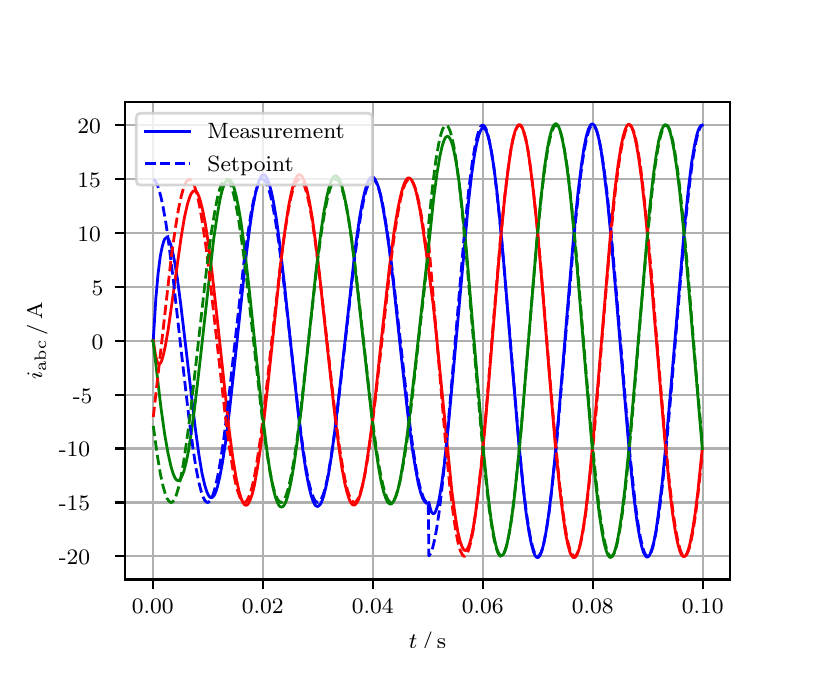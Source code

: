\begingroup%
\makeatletter%
\begin{pgfpicture}%
\pgfpathrectangle{\pgfpointorigin}{\pgfqpoint{3.9in}{3.1in}}%
\pgfusepath{use as bounding box, clip}%
\begin{pgfscope}%
\pgfsetbuttcap%
\pgfsetmiterjoin%
\definecolor{currentfill}{rgb}{1.0,1.0,1.0}%
\pgfsetfillcolor{currentfill}%
\pgfsetlinewidth{0.0pt}%
\definecolor{currentstroke}{rgb}{1.0,1.0,1.0}%
\pgfsetstrokecolor{currentstroke}%
\pgfsetdash{}{0pt}%
\pgfpathmoveto{\pgfqpoint{0.0in}{0.0in}}%
\pgfpathlineto{\pgfqpoint{3.9in}{0.0in}}%
\pgfpathlineto{\pgfqpoint{3.9in}{3.1in}}%
\pgfpathlineto{\pgfqpoint{0.0in}{3.1in}}%
\pgfpathclose%
\pgfusepath{fill}%
\end{pgfscope}%
\begin{pgfscope}%
\pgfsetbuttcap%
\pgfsetmiterjoin%
\definecolor{currentfill}{rgb}{1.0,1.0,1.0}%
\pgfsetfillcolor{currentfill}%
\pgfsetlinewidth{0.0pt}%
\definecolor{currentstroke}{rgb}{0.0,0.0,0.0}%
\pgfsetstrokecolor{currentstroke}%
\pgfsetstrokeopacity{0.0}%
\pgfsetdash{}{0pt}%
\pgfpathmoveto{\pgfqpoint{0.487in}{0.341in}}%
\pgfpathlineto{\pgfqpoint{3.51in}{0.341in}}%
\pgfpathlineto{\pgfqpoint{3.51in}{2.728in}}%
\pgfpathlineto{\pgfqpoint{0.487in}{2.728in}}%
\pgfpathclose%
\pgfusepath{fill}%
\end{pgfscope}%
\begin{pgfscope}%
\pgfpathrectangle{\pgfqpoint{0.487in}{0.341in}}{\pgfqpoint{3.022in}{2.387in}}%
\pgfusepath{clip}%
\pgfsetrectcap%
\pgfsetroundjoin%
\pgfsetlinewidth{0.803pt}%
\definecolor{currentstroke}{rgb}{0.69,0.69,0.69}%
\pgfsetstrokecolor{currentstroke}%
\pgfsetdash{}{0pt}%
\pgfpathmoveto{\pgfqpoint{0.625in}{0.341in}}%
\pgfpathlineto{\pgfqpoint{0.625in}{2.728in}}%
\pgfusepath{stroke}%
\end{pgfscope}%
\begin{pgfscope}%
\pgfsetbuttcap%
\pgfsetroundjoin%
\definecolor{currentfill}{rgb}{0.0,0.0,0.0}%
\pgfsetfillcolor{currentfill}%
\pgfsetlinewidth{0.803pt}%
\definecolor{currentstroke}{rgb}{0.0,0.0,0.0}%
\pgfsetstrokecolor{currentstroke}%
\pgfsetdash{}{0pt}%
\pgfsys@defobject{currentmarker}{\pgfqpoint{0.0in}{-0.049in}}{\pgfqpoint{0.0in}{0.0in}}{%
\pgfpathmoveto{\pgfqpoint{0.0in}{0.0in}}%
\pgfpathlineto{\pgfqpoint{0.0in}{-0.049in}}%
\pgfusepath{stroke,fill}%
}%
\begin{pgfscope}%
\pgfsys@transformshift{0.625in}{0.341in}%
\pgfsys@useobject{currentmarker}{}%
\end{pgfscope}%
\end{pgfscope}%
\begin{pgfscope}%
\definecolor{textcolor}{rgb}{0.0,0.0,0.0}%
\pgfsetstrokecolor{textcolor}%
\pgfsetfillcolor{textcolor}%
\pgftext[x=0.625in,y=0.244in,,top]{\color{textcolor}\rmfamily\fontsize{8.0}{9.6}\selectfont 0.00}%
\end{pgfscope}%
\begin{pgfscope}%
\pgfpathrectangle{\pgfqpoint{0.487in}{0.341in}}{\pgfqpoint{3.022in}{2.387in}}%
\pgfusepath{clip}%
\pgfsetrectcap%
\pgfsetroundjoin%
\pgfsetlinewidth{0.803pt}%
\definecolor{currentstroke}{rgb}{0.69,0.69,0.69}%
\pgfsetstrokecolor{currentstroke}%
\pgfsetdash{}{0pt}%
\pgfpathmoveto{\pgfqpoint{1.175in}{0.341in}}%
\pgfpathlineto{\pgfqpoint{1.175in}{2.728in}}%
\pgfusepath{stroke}%
\end{pgfscope}%
\begin{pgfscope}%
\pgfsetbuttcap%
\pgfsetroundjoin%
\definecolor{currentfill}{rgb}{0.0,0.0,0.0}%
\pgfsetfillcolor{currentfill}%
\pgfsetlinewidth{0.803pt}%
\definecolor{currentstroke}{rgb}{0.0,0.0,0.0}%
\pgfsetstrokecolor{currentstroke}%
\pgfsetdash{}{0pt}%
\pgfsys@defobject{currentmarker}{\pgfqpoint{0.0in}{-0.049in}}{\pgfqpoint{0.0in}{0.0in}}{%
\pgfpathmoveto{\pgfqpoint{0.0in}{0.0in}}%
\pgfpathlineto{\pgfqpoint{0.0in}{-0.049in}}%
\pgfusepath{stroke,fill}%
}%
\begin{pgfscope}%
\pgfsys@transformshift{1.175in}{0.341in}%
\pgfsys@useobject{currentmarker}{}%
\end{pgfscope}%
\end{pgfscope}%
\begin{pgfscope}%
\definecolor{textcolor}{rgb}{0.0,0.0,0.0}%
\pgfsetstrokecolor{textcolor}%
\pgfsetfillcolor{textcolor}%
\pgftext[x=1.175in,y=0.244in,,top]{\color{textcolor}\rmfamily\fontsize{8.0}{9.6}\selectfont 0.02}%
\end{pgfscope}%
\begin{pgfscope}%
\pgfpathrectangle{\pgfqpoint{0.487in}{0.341in}}{\pgfqpoint{3.022in}{2.387in}}%
\pgfusepath{clip}%
\pgfsetrectcap%
\pgfsetroundjoin%
\pgfsetlinewidth{0.803pt}%
\definecolor{currentstroke}{rgb}{0.69,0.69,0.69}%
\pgfsetstrokecolor{currentstroke}%
\pgfsetdash{}{0pt}%
\pgfpathmoveto{\pgfqpoint{1.725in}{0.341in}}%
\pgfpathlineto{\pgfqpoint{1.725in}{2.728in}}%
\pgfusepath{stroke}%
\end{pgfscope}%
\begin{pgfscope}%
\pgfsetbuttcap%
\pgfsetroundjoin%
\definecolor{currentfill}{rgb}{0.0,0.0,0.0}%
\pgfsetfillcolor{currentfill}%
\pgfsetlinewidth{0.803pt}%
\definecolor{currentstroke}{rgb}{0.0,0.0,0.0}%
\pgfsetstrokecolor{currentstroke}%
\pgfsetdash{}{0pt}%
\pgfsys@defobject{currentmarker}{\pgfqpoint{0.0in}{-0.049in}}{\pgfqpoint{0.0in}{0.0in}}{%
\pgfpathmoveto{\pgfqpoint{0.0in}{0.0in}}%
\pgfpathlineto{\pgfqpoint{0.0in}{-0.049in}}%
\pgfusepath{stroke,fill}%
}%
\begin{pgfscope}%
\pgfsys@transformshift{1.725in}{0.341in}%
\pgfsys@useobject{currentmarker}{}%
\end{pgfscope}%
\end{pgfscope}%
\begin{pgfscope}%
\definecolor{textcolor}{rgb}{0.0,0.0,0.0}%
\pgfsetstrokecolor{textcolor}%
\pgfsetfillcolor{textcolor}%
\pgftext[x=1.725in,y=0.244in,,top]{\color{textcolor}\rmfamily\fontsize{8.0}{9.6}\selectfont 0.04}%
\end{pgfscope}%
\begin{pgfscope}%
\pgfpathrectangle{\pgfqpoint{0.487in}{0.341in}}{\pgfqpoint{3.022in}{2.387in}}%
\pgfusepath{clip}%
\pgfsetrectcap%
\pgfsetroundjoin%
\pgfsetlinewidth{0.803pt}%
\definecolor{currentstroke}{rgb}{0.69,0.69,0.69}%
\pgfsetstrokecolor{currentstroke}%
\pgfsetdash{}{0pt}%
\pgfpathmoveto{\pgfqpoint{2.275in}{0.341in}}%
\pgfpathlineto{\pgfqpoint{2.275in}{2.728in}}%
\pgfusepath{stroke}%
\end{pgfscope}%
\begin{pgfscope}%
\pgfsetbuttcap%
\pgfsetroundjoin%
\definecolor{currentfill}{rgb}{0.0,0.0,0.0}%
\pgfsetfillcolor{currentfill}%
\pgfsetlinewidth{0.803pt}%
\definecolor{currentstroke}{rgb}{0.0,0.0,0.0}%
\pgfsetstrokecolor{currentstroke}%
\pgfsetdash{}{0pt}%
\pgfsys@defobject{currentmarker}{\pgfqpoint{0.0in}{-0.049in}}{\pgfqpoint{0.0in}{0.0in}}{%
\pgfpathmoveto{\pgfqpoint{0.0in}{0.0in}}%
\pgfpathlineto{\pgfqpoint{0.0in}{-0.049in}}%
\pgfusepath{stroke,fill}%
}%
\begin{pgfscope}%
\pgfsys@transformshift{2.275in}{0.341in}%
\pgfsys@useobject{currentmarker}{}%
\end{pgfscope}%
\end{pgfscope}%
\begin{pgfscope}%
\definecolor{textcolor}{rgb}{0.0,0.0,0.0}%
\pgfsetstrokecolor{textcolor}%
\pgfsetfillcolor{textcolor}%
\pgftext[x=2.275in,y=0.244in,,top]{\color{textcolor}\rmfamily\fontsize{8.0}{9.6}\selectfont 0.06}%
\end{pgfscope}%
\begin{pgfscope}%
\pgfpathrectangle{\pgfqpoint{0.487in}{0.341in}}{\pgfqpoint{3.022in}{2.387in}}%
\pgfusepath{clip}%
\pgfsetrectcap%
\pgfsetroundjoin%
\pgfsetlinewidth{0.803pt}%
\definecolor{currentstroke}{rgb}{0.69,0.69,0.69}%
\pgfsetstrokecolor{currentstroke}%
\pgfsetdash{}{0pt}%
\pgfpathmoveto{\pgfqpoint{2.825in}{0.341in}}%
\pgfpathlineto{\pgfqpoint{2.825in}{2.728in}}%
\pgfusepath{stroke}%
\end{pgfscope}%
\begin{pgfscope}%
\pgfsetbuttcap%
\pgfsetroundjoin%
\definecolor{currentfill}{rgb}{0.0,0.0,0.0}%
\pgfsetfillcolor{currentfill}%
\pgfsetlinewidth{0.803pt}%
\definecolor{currentstroke}{rgb}{0.0,0.0,0.0}%
\pgfsetstrokecolor{currentstroke}%
\pgfsetdash{}{0pt}%
\pgfsys@defobject{currentmarker}{\pgfqpoint{0.0in}{-0.049in}}{\pgfqpoint{0.0in}{0.0in}}{%
\pgfpathmoveto{\pgfqpoint{0.0in}{0.0in}}%
\pgfpathlineto{\pgfqpoint{0.0in}{-0.049in}}%
\pgfusepath{stroke,fill}%
}%
\begin{pgfscope}%
\pgfsys@transformshift{2.825in}{0.341in}%
\pgfsys@useobject{currentmarker}{}%
\end{pgfscope}%
\end{pgfscope}%
\begin{pgfscope}%
\definecolor{textcolor}{rgb}{0.0,0.0,0.0}%
\pgfsetstrokecolor{textcolor}%
\pgfsetfillcolor{textcolor}%
\pgftext[x=2.825in,y=0.244in,,top]{\color{textcolor}\rmfamily\fontsize{8.0}{9.6}\selectfont 0.08}%
\end{pgfscope}%
\begin{pgfscope}%
\pgfpathrectangle{\pgfqpoint{0.487in}{0.341in}}{\pgfqpoint{3.022in}{2.387in}}%
\pgfusepath{clip}%
\pgfsetrectcap%
\pgfsetroundjoin%
\pgfsetlinewidth{0.803pt}%
\definecolor{currentstroke}{rgb}{0.69,0.69,0.69}%
\pgfsetstrokecolor{currentstroke}%
\pgfsetdash{}{0pt}%
\pgfpathmoveto{\pgfqpoint{3.375in}{0.341in}}%
\pgfpathlineto{\pgfqpoint{3.375in}{2.728in}}%
\pgfusepath{stroke}%
\end{pgfscope}%
\begin{pgfscope}%
\pgfsetbuttcap%
\pgfsetroundjoin%
\definecolor{currentfill}{rgb}{0.0,0.0,0.0}%
\pgfsetfillcolor{currentfill}%
\pgfsetlinewidth{0.803pt}%
\definecolor{currentstroke}{rgb}{0.0,0.0,0.0}%
\pgfsetstrokecolor{currentstroke}%
\pgfsetdash{}{0pt}%
\pgfsys@defobject{currentmarker}{\pgfqpoint{0.0in}{-0.049in}}{\pgfqpoint{0.0in}{0.0in}}{%
\pgfpathmoveto{\pgfqpoint{0.0in}{0.0in}}%
\pgfpathlineto{\pgfqpoint{0.0in}{-0.049in}}%
\pgfusepath{stroke,fill}%
}%
\begin{pgfscope}%
\pgfsys@transformshift{3.375in}{0.341in}%
\pgfsys@useobject{currentmarker}{}%
\end{pgfscope}%
\end{pgfscope}%
\begin{pgfscope}%
\definecolor{textcolor}{rgb}{0.0,0.0,0.0}%
\pgfsetstrokecolor{textcolor}%
\pgfsetfillcolor{textcolor}%
\pgftext[x=3.375in,y=0.244in,,top]{\color{textcolor}\rmfamily\fontsize{8.0}{9.6}\selectfont 0.10}%
\end{pgfscope}%
\begin{pgfscope}%
\definecolor{textcolor}{rgb}{0.0,0.0,0.0}%
\pgfsetstrokecolor{textcolor}%
\pgfsetfillcolor{textcolor}%
\pgftext[x=1.999in,y=0.081in,,top]{\color{textcolor}\rmfamily\fontsize{8.0}{9.6}\selectfont \(\displaystyle t\,/\,\mathrm{s}\)}%
\end{pgfscope}%
\begin{pgfscope}%
\pgfpathrectangle{\pgfqpoint{0.487in}{0.341in}}{\pgfqpoint{3.022in}{2.387in}}%
\pgfusepath{clip}%
\pgfsetrectcap%
\pgfsetroundjoin%
\pgfsetlinewidth{0.803pt}%
\definecolor{currentstroke}{rgb}{0.69,0.69,0.69}%
\pgfsetstrokecolor{currentstroke}%
\pgfsetdash{}{0pt}%
\pgfpathmoveto{\pgfqpoint{0.487in}{0.457in}}%
\pgfpathlineto{\pgfqpoint{3.51in}{0.457in}}%
\pgfusepath{stroke}%
\end{pgfscope}%
\begin{pgfscope}%
\pgfsetbuttcap%
\pgfsetroundjoin%
\definecolor{currentfill}{rgb}{0.0,0.0,0.0}%
\pgfsetfillcolor{currentfill}%
\pgfsetlinewidth{0.803pt}%
\definecolor{currentstroke}{rgb}{0.0,0.0,0.0}%
\pgfsetstrokecolor{currentstroke}%
\pgfsetdash{}{0pt}%
\pgfsys@defobject{currentmarker}{\pgfqpoint{-0.049in}{0.0in}}{\pgfqpoint{-0.0in}{0.0in}}{%
\pgfpathmoveto{\pgfqpoint{-0.0in}{0.0in}}%
\pgfpathlineto{\pgfqpoint{-0.049in}{0.0in}}%
\pgfusepath{stroke,fill}%
}%
\begin{pgfscope}%
\pgfsys@transformshift{0.487in}{0.457in}%
\pgfsys@useobject{currentmarker}{}%
\end{pgfscope}%
\end{pgfscope}%
\begin{pgfscope}%
\definecolor{textcolor}{rgb}{0.0,0.0,0.0}%
\pgfsetstrokecolor{textcolor}%
\pgfsetfillcolor{textcolor}%
\pgftext[x=0.156in, y=0.415in, left, base]{\color{textcolor}\rmfamily\fontsize{8.0}{9.6}\selectfont −20}%
\end{pgfscope}%
\begin{pgfscope}%
\pgfpathrectangle{\pgfqpoint{0.487in}{0.341in}}{\pgfqpoint{3.022in}{2.387in}}%
\pgfusepath{clip}%
\pgfsetrectcap%
\pgfsetroundjoin%
\pgfsetlinewidth{0.803pt}%
\definecolor{currentstroke}{rgb}{0.69,0.69,0.69}%
\pgfsetstrokecolor{currentstroke}%
\pgfsetdash{}{0pt}%
\pgfpathmoveto{\pgfqpoint{0.487in}{0.726in}}%
\pgfpathlineto{\pgfqpoint{3.51in}{0.726in}}%
\pgfusepath{stroke}%
\end{pgfscope}%
\begin{pgfscope}%
\pgfsetbuttcap%
\pgfsetroundjoin%
\definecolor{currentfill}{rgb}{0.0,0.0,0.0}%
\pgfsetfillcolor{currentfill}%
\pgfsetlinewidth{0.803pt}%
\definecolor{currentstroke}{rgb}{0.0,0.0,0.0}%
\pgfsetstrokecolor{currentstroke}%
\pgfsetdash{}{0pt}%
\pgfsys@defobject{currentmarker}{\pgfqpoint{-0.049in}{0.0in}}{\pgfqpoint{-0.0in}{0.0in}}{%
\pgfpathmoveto{\pgfqpoint{-0.0in}{0.0in}}%
\pgfpathlineto{\pgfqpoint{-0.049in}{0.0in}}%
\pgfusepath{stroke,fill}%
}%
\begin{pgfscope}%
\pgfsys@transformshift{0.487in}{0.726in}%
\pgfsys@useobject{currentmarker}{}%
\end{pgfscope}%
\end{pgfscope}%
\begin{pgfscope}%
\definecolor{textcolor}{rgb}{0.0,0.0,0.0}%
\pgfsetstrokecolor{textcolor}%
\pgfsetfillcolor{textcolor}%
\pgftext[x=0.156in, y=0.684in, left, base]{\color{textcolor}\rmfamily\fontsize{8.0}{9.6}\selectfont −15}%
\end{pgfscope}%
\begin{pgfscope}%
\pgfpathrectangle{\pgfqpoint{0.487in}{0.341in}}{\pgfqpoint{3.022in}{2.387in}}%
\pgfusepath{clip}%
\pgfsetrectcap%
\pgfsetroundjoin%
\pgfsetlinewidth{0.803pt}%
\definecolor{currentstroke}{rgb}{0.69,0.69,0.69}%
\pgfsetstrokecolor{currentstroke}%
\pgfsetdash{}{0pt}%
\pgfpathmoveto{\pgfqpoint{0.487in}{0.996in}}%
\pgfpathlineto{\pgfqpoint{3.51in}{0.996in}}%
\pgfusepath{stroke}%
\end{pgfscope}%
\begin{pgfscope}%
\pgfsetbuttcap%
\pgfsetroundjoin%
\definecolor{currentfill}{rgb}{0.0,0.0,0.0}%
\pgfsetfillcolor{currentfill}%
\pgfsetlinewidth{0.803pt}%
\definecolor{currentstroke}{rgb}{0.0,0.0,0.0}%
\pgfsetstrokecolor{currentstroke}%
\pgfsetdash{}{0pt}%
\pgfsys@defobject{currentmarker}{\pgfqpoint{-0.049in}{0.0in}}{\pgfqpoint{-0.0in}{0.0in}}{%
\pgfpathmoveto{\pgfqpoint{-0.0in}{0.0in}}%
\pgfpathlineto{\pgfqpoint{-0.049in}{0.0in}}%
\pgfusepath{stroke,fill}%
}%
\begin{pgfscope}%
\pgfsys@transformshift{0.487in}{0.996in}%
\pgfsys@useobject{currentmarker}{}%
\end{pgfscope}%
\end{pgfscope}%
\begin{pgfscope}%
\definecolor{textcolor}{rgb}{0.0,0.0,0.0}%
\pgfsetstrokecolor{textcolor}%
\pgfsetfillcolor{textcolor}%
\pgftext[x=0.156in, y=0.954in, left, base]{\color{textcolor}\rmfamily\fontsize{8.0}{9.6}\selectfont −10}%
\end{pgfscope}%
\begin{pgfscope}%
\pgfpathrectangle{\pgfqpoint{0.487in}{0.341in}}{\pgfqpoint{3.022in}{2.387in}}%
\pgfusepath{clip}%
\pgfsetrectcap%
\pgfsetroundjoin%
\pgfsetlinewidth{0.803pt}%
\definecolor{currentstroke}{rgb}{0.69,0.69,0.69}%
\pgfsetstrokecolor{currentstroke}%
\pgfsetdash{}{0pt}%
\pgfpathmoveto{\pgfqpoint{0.487in}{1.265in}}%
\pgfpathlineto{\pgfqpoint{3.51in}{1.265in}}%
\pgfusepath{stroke}%
\end{pgfscope}%
\begin{pgfscope}%
\pgfsetbuttcap%
\pgfsetroundjoin%
\definecolor{currentfill}{rgb}{0.0,0.0,0.0}%
\pgfsetfillcolor{currentfill}%
\pgfsetlinewidth{0.803pt}%
\definecolor{currentstroke}{rgb}{0.0,0.0,0.0}%
\pgfsetstrokecolor{currentstroke}%
\pgfsetdash{}{0pt}%
\pgfsys@defobject{currentmarker}{\pgfqpoint{-0.049in}{0.0in}}{\pgfqpoint{-0.0in}{0.0in}}{%
\pgfpathmoveto{\pgfqpoint{-0.0in}{0.0in}}%
\pgfpathlineto{\pgfqpoint{-0.049in}{0.0in}}%
\pgfusepath{stroke,fill}%
}%
\begin{pgfscope}%
\pgfsys@transformshift{0.487in}{1.265in}%
\pgfsys@useobject{currentmarker}{}%
\end{pgfscope}%
\end{pgfscope}%
\begin{pgfscope}%
\definecolor{textcolor}{rgb}{0.0,0.0,0.0}%
\pgfsetstrokecolor{textcolor}%
\pgfsetfillcolor{textcolor}%
\pgftext[x=0.226in, y=1.223in, left, base]{\color{textcolor}\rmfamily\fontsize{8.0}{9.6}\selectfont −5}%
\end{pgfscope}%
\begin{pgfscope}%
\pgfpathrectangle{\pgfqpoint{0.487in}{0.341in}}{\pgfqpoint{3.022in}{2.387in}}%
\pgfusepath{clip}%
\pgfsetrectcap%
\pgfsetroundjoin%
\pgfsetlinewidth{0.803pt}%
\definecolor{currentstroke}{rgb}{0.69,0.69,0.69}%
\pgfsetstrokecolor{currentstroke}%
\pgfsetdash{}{0pt}%
\pgfpathmoveto{\pgfqpoint{0.487in}{1.534in}}%
\pgfpathlineto{\pgfqpoint{3.51in}{1.534in}}%
\pgfusepath{stroke}%
\end{pgfscope}%
\begin{pgfscope}%
\pgfsetbuttcap%
\pgfsetroundjoin%
\definecolor{currentfill}{rgb}{0.0,0.0,0.0}%
\pgfsetfillcolor{currentfill}%
\pgfsetlinewidth{0.803pt}%
\definecolor{currentstroke}{rgb}{0.0,0.0,0.0}%
\pgfsetstrokecolor{currentstroke}%
\pgfsetdash{}{0pt}%
\pgfsys@defobject{currentmarker}{\pgfqpoint{-0.049in}{0.0in}}{\pgfqpoint{-0.0in}{0.0in}}{%
\pgfpathmoveto{\pgfqpoint{-0.0in}{0.0in}}%
\pgfpathlineto{\pgfqpoint{-0.049in}{0.0in}}%
\pgfusepath{stroke,fill}%
}%
\begin{pgfscope}%
\pgfsys@transformshift{0.487in}{1.534in}%
\pgfsys@useobject{currentmarker}{}%
\end{pgfscope}%
\end{pgfscope}%
\begin{pgfscope}%
\definecolor{textcolor}{rgb}{0.0,0.0,0.0}%
\pgfsetstrokecolor{textcolor}%
\pgfsetfillcolor{textcolor}%
\pgftext[x=0.32in, y=1.492in, left, base]{\color{textcolor}\rmfamily\fontsize{8.0}{9.6}\selectfont 0}%
\end{pgfscope}%
\begin{pgfscope}%
\pgfpathrectangle{\pgfqpoint{0.487in}{0.341in}}{\pgfqpoint{3.022in}{2.387in}}%
\pgfusepath{clip}%
\pgfsetrectcap%
\pgfsetroundjoin%
\pgfsetlinewidth{0.803pt}%
\definecolor{currentstroke}{rgb}{0.69,0.69,0.69}%
\pgfsetstrokecolor{currentstroke}%
\pgfsetdash{}{0pt}%
\pgfpathmoveto{\pgfqpoint{0.487in}{1.804in}}%
\pgfpathlineto{\pgfqpoint{3.51in}{1.804in}}%
\pgfusepath{stroke}%
\end{pgfscope}%
\begin{pgfscope}%
\pgfsetbuttcap%
\pgfsetroundjoin%
\definecolor{currentfill}{rgb}{0.0,0.0,0.0}%
\pgfsetfillcolor{currentfill}%
\pgfsetlinewidth{0.803pt}%
\definecolor{currentstroke}{rgb}{0.0,0.0,0.0}%
\pgfsetstrokecolor{currentstroke}%
\pgfsetdash{}{0pt}%
\pgfsys@defobject{currentmarker}{\pgfqpoint{-0.049in}{0.0in}}{\pgfqpoint{-0.0in}{0.0in}}{%
\pgfpathmoveto{\pgfqpoint{-0.0in}{0.0in}}%
\pgfpathlineto{\pgfqpoint{-0.049in}{0.0in}}%
\pgfusepath{stroke,fill}%
}%
\begin{pgfscope}%
\pgfsys@transformshift{0.487in}{1.804in}%
\pgfsys@useobject{currentmarker}{}%
\end{pgfscope}%
\end{pgfscope}%
\begin{pgfscope}%
\definecolor{textcolor}{rgb}{0.0,0.0,0.0}%
\pgfsetstrokecolor{textcolor}%
\pgfsetfillcolor{textcolor}%
\pgftext[x=0.32in, y=1.762in, left, base]{\color{textcolor}\rmfamily\fontsize{8.0}{9.6}\selectfont 5}%
\end{pgfscope}%
\begin{pgfscope}%
\pgfpathrectangle{\pgfqpoint{0.487in}{0.341in}}{\pgfqpoint{3.022in}{2.387in}}%
\pgfusepath{clip}%
\pgfsetrectcap%
\pgfsetroundjoin%
\pgfsetlinewidth{0.803pt}%
\definecolor{currentstroke}{rgb}{0.69,0.69,0.69}%
\pgfsetstrokecolor{currentstroke}%
\pgfsetdash{}{0pt}%
\pgfpathmoveto{\pgfqpoint{0.487in}{2.073in}}%
\pgfpathlineto{\pgfqpoint{3.51in}{2.073in}}%
\pgfusepath{stroke}%
\end{pgfscope}%
\begin{pgfscope}%
\pgfsetbuttcap%
\pgfsetroundjoin%
\definecolor{currentfill}{rgb}{0.0,0.0,0.0}%
\pgfsetfillcolor{currentfill}%
\pgfsetlinewidth{0.803pt}%
\definecolor{currentstroke}{rgb}{0.0,0.0,0.0}%
\pgfsetstrokecolor{currentstroke}%
\pgfsetdash{}{0pt}%
\pgfsys@defobject{currentmarker}{\pgfqpoint{-0.049in}{0.0in}}{\pgfqpoint{-0.0in}{0.0in}}{%
\pgfpathmoveto{\pgfqpoint{-0.0in}{0.0in}}%
\pgfpathlineto{\pgfqpoint{-0.049in}{0.0in}}%
\pgfusepath{stroke,fill}%
}%
\begin{pgfscope}%
\pgfsys@transformshift{0.487in}{2.073in}%
\pgfsys@useobject{currentmarker}{}%
\end{pgfscope}%
\end{pgfscope}%
\begin{pgfscope}%
\definecolor{textcolor}{rgb}{0.0,0.0,0.0}%
\pgfsetstrokecolor{textcolor}%
\pgfsetfillcolor{textcolor}%
\pgftext[x=0.249in, y=2.031in, left, base]{\color{textcolor}\rmfamily\fontsize{8.0}{9.6}\selectfont 10}%
\end{pgfscope}%
\begin{pgfscope}%
\pgfpathrectangle{\pgfqpoint{0.487in}{0.341in}}{\pgfqpoint{3.022in}{2.387in}}%
\pgfusepath{clip}%
\pgfsetrectcap%
\pgfsetroundjoin%
\pgfsetlinewidth{0.803pt}%
\definecolor{currentstroke}{rgb}{0.69,0.69,0.69}%
\pgfsetstrokecolor{currentstroke}%
\pgfsetdash{}{0pt}%
\pgfpathmoveto{\pgfqpoint{0.487in}{2.343in}}%
\pgfpathlineto{\pgfqpoint{3.51in}{2.343in}}%
\pgfusepath{stroke}%
\end{pgfscope}%
\begin{pgfscope}%
\pgfsetbuttcap%
\pgfsetroundjoin%
\definecolor{currentfill}{rgb}{0.0,0.0,0.0}%
\pgfsetfillcolor{currentfill}%
\pgfsetlinewidth{0.803pt}%
\definecolor{currentstroke}{rgb}{0.0,0.0,0.0}%
\pgfsetstrokecolor{currentstroke}%
\pgfsetdash{}{0pt}%
\pgfsys@defobject{currentmarker}{\pgfqpoint{-0.049in}{0.0in}}{\pgfqpoint{-0.0in}{0.0in}}{%
\pgfpathmoveto{\pgfqpoint{-0.0in}{0.0in}}%
\pgfpathlineto{\pgfqpoint{-0.049in}{0.0in}}%
\pgfusepath{stroke,fill}%
}%
\begin{pgfscope}%
\pgfsys@transformshift{0.487in}{2.343in}%
\pgfsys@useobject{currentmarker}{}%
\end{pgfscope}%
\end{pgfscope}%
\begin{pgfscope}%
\definecolor{textcolor}{rgb}{0.0,0.0,0.0}%
\pgfsetstrokecolor{textcolor}%
\pgfsetfillcolor{textcolor}%
\pgftext[x=0.249in, y=2.3in, left, base]{\color{textcolor}\rmfamily\fontsize{8.0}{9.6}\selectfont 15}%
\end{pgfscope}%
\begin{pgfscope}%
\pgfpathrectangle{\pgfqpoint{0.487in}{0.341in}}{\pgfqpoint{3.022in}{2.387in}}%
\pgfusepath{clip}%
\pgfsetrectcap%
\pgfsetroundjoin%
\pgfsetlinewidth{0.803pt}%
\definecolor{currentstroke}{rgb}{0.69,0.69,0.69}%
\pgfsetstrokecolor{currentstroke}%
\pgfsetdash{}{0pt}%
\pgfpathmoveto{\pgfqpoint{0.487in}{2.612in}}%
\pgfpathlineto{\pgfqpoint{3.51in}{2.612in}}%
\pgfusepath{stroke}%
\end{pgfscope}%
\begin{pgfscope}%
\pgfsetbuttcap%
\pgfsetroundjoin%
\definecolor{currentfill}{rgb}{0.0,0.0,0.0}%
\pgfsetfillcolor{currentfill}%
\pgfsetlinewidth{0.803pt}%
\definecolor{currentstroke}{rgb}{0.0,0.0,0.0}%
\pgfsetstrokecolor{currentstroke}%
\pgfsetdash{}{0pt}%
\pgfsys@defobject{currentmarker}{\pgfqpoint{-0.049in}{0.0in}}{\pgfqpoint{-0.0in}{0.0in}}{%
\pgfpathmoveto{\pgfqpoint{-0.0in}{0.0in}}%
\pgfpathlineto{\pgfqpoint{-0.049in}{0.0in}}%
\pgfusepath{stroke,fill}%
}%
\begin{pgfscope}%
\pgfsys@transformshift{0.487in}{2.612in}%
\pgfsys@useobject{currentmarker}{}%
\end{pgfscope}%
\end{pgfscope}%
\begin{pgfscope}%
\definecolor{textcolor}{rgb}{0.0,0.0,0.0}%
\pgfsetstrokecolor{textcolor}%
\pgfsetfillcolor{textcolor}%
\pgftext[x=0.249in, y=2.57in, left, base]{\color{textcolor}\rmfamily\fontsize{8.0}{9.6}\selectfont 20}%
\end{pgfscope}%
\begin{pgfscope}%
\definecolor{textcolor}{rgb}{0.0,0.0,0.0}%
\pgfsetstrokecolor{textcolor}%
\pgfsetfillcolor{textcolor}%
\pgftext[x=0.1in,y=1.534in,,bottom,rotate=90.0]{\color{textcolor}\rmfamily\fontsize{8.0}{9.6}\selectfont \(\displaystyle i_{\mathrm{abc}}\,/\,\mathrm{A}\)}%
\end{pgfscope}%
\begin{pgfscope}%
\pgfpathrectangle{\pgfqpoint{0.487in}{0.341in}}{\pgfqpoint{3.022in}{2.387in}}%
\pgfusepath{clip}%
\pgfsetrectcap%
\pgfsetroundjoin%
\pgfsetlinewidth{1.004pt}%
\definecolor{currentstroke}{rgb}{0.0,0.0,1.0}%
\pgfsetstrokecolor{currentstroke}%
\pgfsetdash{}{0pt}%
\pgfpathmoveto{\pgfqpoint{0.625in}{1.534in}}%
\pgfpathlineto{\pgfqpoint{0.628in}{1.538in}}%
\pgfpathlineto{\pgfqpoint{0.641in}{1.748in}}%
\pgfpathlineto{\pgfqpoint{0.652in}{1.87in}}%
\pgfpathlineto{\pgfqpoint{0.663in}{1.957in}}%
\pgfpathlineto{\pgfqpoint{0.672in}{2.002in}}%
\pgfpathlineto{\pgfqpoint{0.68in}{2.031in}}%
\pgfpathlineto{\pgfqpoint{0.685in}{2.043in}}%
\pgfpathlineto{\pgfqpoint{0.691in}{2.049in}}%
\pgfpathlineto{\pgfqpoint{0.696in}{2.05in}}%
\pgfpathlineto{\pgfqpoint{0.702in}{2.045in}}%
\pgfpathlineto{\pgfqpoint{0.707in}{2.036in}}%
\pgfpathlineto{\pgfqpoint{0.716in}{2.014in}}%
\pgfpathlineto{\pgfqpoint{0.724in}{1.982in}}%
\pgfpathlineto{\pgfqpoint{0.735in}{1.928in}}%
\pgfpathlineto{\pgfqpoint{0.749in}{1.842in}}%
\pgfpathlineto{\pgfqpoint{0.765in}{1.719in}}%
\pgfpathlineto{\pgfqpoint{0.79in}{1.508in}}%
\pgfpathlineto{\pgfqpoint{0.837in}{1.105in}}%
\pgfpathlineto{\pgfqpoint{0.856in}{0.966in}}%
\pgfpathlineto{\pgfqpoint{0.872in}{0.87in}}%
\pgfpathlineto{\pgfqpoint{0.886in}{0.81in}}%
\pgfpathlineto{\pgfqpoint{0.897in}{0.776in}}%
\pgfpathlineto{\pgfqpoint{0.905in}{0.76in}}%
\pgfpathlineto{\pgfqpoint{0.911in}{0.753in}}%
\pgfpathlineto{\pgfqpoint{0.916in}{0.75in}}%
\pgfpathlineto{\pgfqpoint{0.922in}{0.751in}}%
\pgfpathlineto{\pgfqpoint{0.927in}{0.755in}}%
\pgfpathlineto{\pgfqpoint{0.933in}{0.762in}}%
\pgfpathlineto{\pgfqpoint{0.941in}{0.78in}}%
\pgfpathlineto{\pgfqpoint{0.949in}{0.806in}}%
\pgfpathlineto{\pgfqpoint{0.96in}{0.851in}}%
\pgfpathlineto{\pgfqpoint{0.974in}{0.926in}}%
\pgfpathlineto{\pgfqpoint{0.991in}{1.038in}}%
\pgfpathlineto{\pgfqpoint{1.01in}{1.194in}}%
\pgfpathlineto{\pgfqpoint{1.035in}{1.422in}}%
\pgfpathlineto{\pgfqpoint{1.09in}{1.939in}}%
\pgfpathlineto{\pgfqpoint{1.109in}{2.092in}}%
\pgfpathlineto{\pgfqpoint{1.125in}{2.2in}}%
\pgfpathlineto{\pgfqpoint{1.139in}{2.271in}}%
\pgfpathlineto{\pgfqpoint{1.15in}{2.314in}}%
\pgfpathlineto{\pgfqpoint{1.161in}{2.344in}}%
\pgfpathlineto{\pgfqpoint{1.169in}{2.358in}}%
\pgfpathlineto{\pgfqpoint{1.175in}{2.363in}}%
\pgfpathlineto{\pgfqpoint{1.18in}{2.364in}}%
\pgfpathlineto{\pgfqpoint{1.186in}{2.362in}}%
\pgfpathlineto{\pgfqpoint{1.191in}{2.356in}}%
\pgfpathlineto{\pgfqpoint{1.2in}{2.341in}}%
\pgfpathlineto{\pgfqpoint{1.208in}{2.318in}}%
\pgfpathlineto{\pgfqpoint{1.219in}{2.277in}}%
\pgfpathlineto{\pgfqpoint{1.23in}{2.223in}}%
\pgfpathlineto{\pgfqpoint{1.244in}{2.14in}}%
\pgfpathlineto{\pgfqpoint{1.26in}{2.02in}}%
\pgfpathlineto{\pgfqpoint{1.282in}{1.833in}}%
\pgfpathlineto{\pgfqpoint{1.315in}{1.52in}}%
\pgfpathlineto{\pgfqpoint{1.354in}{1.162in}}%
\pgfpathlineto{\pgfqpoint{1.376in}{0.987in}}%
\pgfpathlineto{\pgfqpoint{1.392in}{0.879in}}%
\pgfpathlineto{\pgfqpoint{1.406in}{0.807in}}%
\pgfpathlineto{\pgfqpoint{1.417in}{0.762in}}%
\pgfpathlineto{\pgfqpoint{1.428in}{0.73in}}%
\pgfpathlineto{\pgfqpoint{1.436in}{0.715in}}%
\pgfpathlineto{\pgfqpoint{1.442in}{0.709in}}%
\pgfpathlineto{\pgfqpoint{1.447in}{0.706in}}%
\pgfpathlineto{\pgfqpoint{1.453in}{0.707in}}%
\pgfpathlineto{\pgfqpoint{1.458in}{0.711in}}%
\pgfpathlineto{\pgfqpoint{1.464in}{0.718in}}%
\pgfpathlineto{\pgfqpoint{1.472in}{0.735in}}%
\pgfpathlineto{\pgfqpoint{1.48in}{0.759in}}%
\pgfpathlineto{\pgfqpoint{1.491in}{0.803in}}%
\pgfpathlineto{\pgfqpoint{1.505in}{0.873in}}%
\pgfpathlineto{\pgfqpoint{1.519in}{0.96in}}%
\pgfpathlineto{\pgfqpoint{1.538in}{1.104in}}%
\pgfpathlineto{\pgfqpoint{1.56in}{1.294in}}%
\pgfpathlineto{\pgfqpoint{1.64in}{2.013in}}%
\pgfpathlineto{\pgfqpoint{1.659in}{2.147in}}%
\pgfpathlineto{\pgfqpoint{1.673in}{2.225in}}%
\pgfpathlineto{\pgfqpoint{1.687in}{2.286in}}%
\pgfpathlineto{\pgfqpoint{1.698in}{2.321in}}%
\pgfpathlineto{\pgfqpoint{1.706in}{2.339in}}%
\pgfpathlineto{\pgfqpoint{1.714in}{2.35in}}%
\pgfpathlineto{\pgfqpoint{1.72in}{2.353in}}%
\pgfpathlineto{\pgfqpoint{1.725in}{2.353in}}%
\pgfpathlineto{\pgfqpoint{1.731in}{2.35in}}%
\pgfpathlineto{\pgfqpoint{1.736in}{2.343in}}%
\pgfpathlineto{\pgfqpoint{1.744in}{2.328in}}%
\pgfpathlineto{\pgfqpoint{1.753in}{2.305in}}%
\pgfpathlineto{\pgfqpoint{1.764in}{2.264in}}%
\pgfpathlineto{\pgfqpoint{1.777in}{2.196in}}%
\pgfpathlineto{\pgfqpoint{1.791in}{2.113in}}%
\pgfpathlineto{\pgfqpoint{1.808in}{1.994in}}%
\pgfpathlineto{\pgfqpoint{1.83in}{1.811in}}%
\pgfpathlineto{\pgfqpoint{1.868in}{1.457in}}%
\pgfpathlineto{\pgfqpoint{1.901in}{1.164in}}%
\pgfpathlineto{\pgfqpoint{1.923in}{0.996in}}%
\pgfpathlineto{\pgfqpoint{1.94in}{0.891in}}%
\pgfpathlineto{\pgfqpoint{1.953in}{0.821in}}%
\pgfpathlineto{\pgfqpoint{1.964in}{0.778in}}%
\pgfpathlineto{\pgfqpoint{1.975in}{0.747in}}%
\pgfpathlineto{\pgfqpoint{1.984in}{0.732in}}%
\pgfpathlineto{\pgfqpoint{1.992in}{0.723in}}%
\pgfpathlineto{\pgfqpoint{1.997in}{0.722in}}%
\pgfpathlineto{\pgfqpoint{2.003in}{0.724in}}%
\pgfpathlineto{\pgfqpoint{2.006in}{0.726in}}%
\pgfpathlineto{\pgfqpoint{2.014in}{0.693in}}%
\pgfpathlineto{\pgfqpoint{2.019in}{0.678in}}%
\pgfpathlineto{\pgfqpoint{2.025in}{0.671in}}%
\pgfpathlineto{\pgfqpoint{2.03in}{0.67in}}%
\pgfpathlineto{\pgfqpoint{2.036in}{0.674in}}%
\pgfpathlineto{\pgfqpoint{2.041in}{0.685in}}%
\pgfpathlineto{\pgfqpoint{2.05in}{0.711in}}%
\pgfpathlineto{\pgfqpoint{2.058in}{0.747in}}%
\pgfpathlineto{\pgfqpoint{2.069in}{0.812in}}%
\pgfpathlineto{\pgfqpoint{2.083in}{0.915in}}%
\pgfpathlineto{\pgfqpoint{2.099in}{1.066in}}%
\pgfpathlineto{\pgfqpoint{2.121in}{1.301in}}%
\pgfpathlineto{\pgfqpoint{2.204in}{2.228in}}%
\pgfpathlineto{\pgfqpoint{2.22in}{2.368in}}%
\pgfpathlineto{\pgfqpoint{2.234in}{2.463in}}%
\pgfpathlineto{\pgfqpoint{2.245in}{2.521in}}%
\pgfpathlineto{\pgfqpoint{2.256in}{2.564in}}%
\pgfpathlineto{\pgfqpoint{2.264in}{2.585in}}%
\pgfpathlineto{\pgfqpoint{2.27in}{2.594in}}%
\pgfpathlineto{\pgfqpoint{2.275in}{2.598in}}%
\pgfpathlineto{\pgfqpoint{2.281in}{2.598in}}%
\pgfpathlineto{\pgfqpoint{2.286in}{2.594in}}%
\pgfpathlineto{\pgfqpoint{2.292in}{2.585in}}%
\pgfpathlineto{\pgfqpoint{2.3in}{2.564in}}%
\pgfpathlineto{\pgfqpoint{2.308in}{2.534in}}%
\pgfpathlineto{\pgfqpoint{2.319in}{2.479in}}%
\pgfpathlineto{\pgfqpoint{2.33in}{2.409in}}%
\pgfpathlineto{\pgfqpoint{2.344in}{2.301in}}%
\pgfpathlineto{\pgfqpoint{2.36in}{2.146in}}%
\pgfpathlineto{\pgfqpoint{2.382in}{1.905in}}%
\pgfpathlineto{\pgfqpoint{2.415in}{1.503in}}%
\pgfpathlineto{\pgfqpoint{2.454in}{1.042in}}%
\pgfpathlineto{\pgfqpoint{2.476in}{0.816in}}%
\pgfpathlineto{\pgfqpoint{2.492in}{0.675in}}%
\pgfpathlineto{\pgfqpoint{2.506in}{0.582in}}%
\pgfpathlineto{\pgfqpoint{2.517in}{0.524in}}%
\pgfpathlineto{\pgfqpoint{2.528in}{0.483in}}%
\pgfpathlineto{\pgfqpoint{2.536in}{0.462in}}%
\pgfpathlineto{\pgfqpoint{2.542in}{0.454in}}%
\pgfpathlineto{\pgfqpoint{2.547in}{0.451in}}%
\pgfpathlineto{\pgfqpoint{2.553in}{0.451in}}%
\pgfpathlineto{\pgfqpoint{2.558in}{0.456in}}%
\pgfpathlineto{\pgfqpoint{2.564in}{0.466in}}%
\pgfpathlineto{\pgfqpoint{2.572in}{0.488in}}%
\pgfpathlineto{\pgfqpoint{2.58in}{0.519in}}%
\pgfpathlineto{\pgfqpoint{2.591in}{0.575in}}%
\pgfpathlineto{\pgfqpoint{2.605in}{0.667in}}%
\pgfpathlineto{\pgfqpoint{2.619in}{0.78in}}%
\pgfpathlineto{\pgfqpoint{2.635in}{0.94in}}%
\pgfpathlineto{\pgfqpoint{2.657in}{1.185in}}%
\pgfpathlineto{\pgfqpoint{2.699in}{1.693in}}%
\pgfpathlineto{\pgfqpoint{2.729in}{2.048in}}%
\pgfpathlineto{\pgfqpoint{2.751in}{2.27in}}%
\pgfpathlineto{\pgfqpoint{2.768in}{2.407in}}%
\pgfpathlineto{\pgfqpoint{2.781in}{2.497in}}%
\pgfpathlineto{\pgfqpoint{2.792in}{2.552in}}%
\pgfpathlineto{\pgfqpoint{2.803in}{2.591in}}%
\pgfpathlineto{\pgfqpoint{2.812in}{2.609in}}%
\pgfpathlineto{\pgfqpoint{2.817in}{2.616in}}%
\pgfpathlineto{\pgfqpoint{2.823in}{2.619in}}%
\pgfpathlineto{\pgfqpoint{2.828in}{2.617in}}%
\pgfpathlineto{\pgfqpoint{2.834in}{2.611in}}%
\pgfpathlineto{\pgfqpoint{2.839in}{2.6in}}%
\pgfpathlineto{\pgfqpoint{2.847in}{2.577in}}%
\pgfpathlineto{\pgfqpoint{2.856in}{2.544in}}%
\pgfpathlineto{\pgfqpoint{2.867in}{2.486in}}%
\pgfpathlineto{\pgfqpoint{2.88in}{2.393in}}%
\pgfpathlineto{\pgfqpoint{2.897in}{2.254in}}%
\pgfpathlineto{\pgfqpoint{2.916in}{2.06in}}%
\pgfpathlineto{\pgfqpoint{2.941in}{1.774in}}%
\pgfpathlineto{\pgfqpoint{3.01in}{0.956in}}%
\pgfpathlineto{\pgfqpoint{3.029in}{0.771in}}%
\pgfpathlineto{\pgfqpoint{3.045in}{0.641in}}%
\pgfpathlineto{\pgfqpoint{3.059in}{0.556in}}%
\pgfpathlineto{\pgfqpoint{3.07in}{0.506in}}%
\pgfpathlineto{\pgfqpoint{3.078in}{0.479in}}%
\pgfpathlineto{\pgfqpoint{3.087in}{0.462in}}%
\pgfpathlineto{\pgfqpoint{3.092in}{0.455in}}%
\pgfpathlineto{\pgfqpoint{3.098in}{0.453in}}%
\pgfpathlineto{\pgfqpoint{3.103in}{0.455in}}%
\pgfpathlineto{\pgfqpoint{3.109in}{0.462in}}%
\pgfpathlineto{\pgfqpoint{3.114in}{0.473in}}%
\pgfpathlineto{\pgfqpoint{3.122in}{0.496in}}%
\pgfpathlineto{\pgfqpoint{3.131in}{0.529in}}%
\pgfpathlineto{\pgfqpoint{3.142in}{0.587in}}%
\pgfpathlineto{\pgfqpoint{3.155in}{0.681in}}%
\pgfpathlineto{\pgfqpoint{3.172in}{0.82in}}%
\pgfpathlineto{\pgfqpoint{3.191in}{1.014in}}%
\pgfpathlineto{\pgfqpoint{3.216in}{1.299in}}%
\pgfpathlineto{\pgfqpoint{3.285in}{2.113in}}%
\pgfpathlineto{\pgfqpoint{3.304in}{2.298in}}%
\pgfpathlineto{\pgfqpoint{3.32in}{2.427in}}%
\pgfpathlineto{\pgfqpoint{3.334in}{2.511in}}%
\pgfpathlineto{\pgfqpoint{3.345in}{2.561in}}%
\pgfpathlineto{\pgfqpoint{3.353in}{2.588in}}%
\pgfpathlineto{\pgfqpoint{3.362in}{2.605in}}%
\pgfpathlineto{\pgfqpoint{3.367in}{2.611in}}%
\pgfpathlineto{\pgfqpoint{3.373in}{2.613in}}%
\pgfpathlineto{\pgfqpoint{3.373in}{2.613in}}%
\pgfusepath{stroke}%
\end{pgfscope}%
\begin{pgfscope}%
\pgfpathrectangle{\pgfqpoint{0.487in}{0.341in}}{\pgfqpoint{3.022in}{2.387in}}%
\pgfusepath{clip}%
\pgfsetrectcap%
\pgfsetroundjoin%
\pgfsetlinewidth{1.004pt}%
\definecolor{currentstroke}{rgb}{1.0,0.0,0.0}%
\pgfsetstrokecolor{currentstroke}%
\pgfsetdash{}{0pt}%
\pgfpathmoveto{\pgfqpoint{0.625in}{1.534in}}%
\pgfpathlineto{\pgfqpoint{0.628in}{1.538in}}%
\pgfpathlineto{\pgfqpoint{0.639in}{1.463in}}%
\pgfpathlineto{\pgfqpoint{0.647in}{1.431in}}%
\pgfpathlineto{\pgfqpoint{0.652in}{1.421in}}%
\pgfpathlineto{\pgfqpoint{0.658in}{1.418in}}%
\pgfpathlineto{\pgfqpoint{0.663in}{1.422in}}%
\pgfpathlineto{\pgfqpoint{0.669in}{1.432in}}%
\pgfpathlineto{\pgfqpoint{0.677in}{1.458in}}%
\pgfpathlineto{\pgfqpoint{0.688in}{1.507in}}%
\pgfpathlineto{\pgfqpoint{0.702in}{1.587in}}%
\pgfpathlineto{\pgfqpoint{0.721in}{1.721in}}%
\pgfpathlineto{\pgfqpoint{0.768in}{2.057in}}%
\pgfpathlineto{\pgfqpoint{0.784in}{2.152in}}%
\pgfpathlineto{\pgfqpoint{0.798in}{2.214in}}%
\pgfpathlineto{\pgfqpoint{0.809in}{2.25in}}%
\pgfpathlineto{\pgfqpoint{0.817in}{2.269in}}%
\pgfpathlineto{\pgfqpoint{0.826in}{2.281in}}%
\pgfpathlineto{\pgfqpoint{0.831in}{2.284in}}%
\pgfpathlineto{\pgfqpoint{0.837in}{2.284in}}%
\pgfpathlineto{\pgfqpoint{0.842in}{2.281in}}%
\pgfpathlineto{\pgfqpoint{0.848in}{2.274in}}%
\pgfpathlineto{\pgfqpoint{0.856in}{2.257in}}%
\pgfpathlineto{\pgfqpoint{0.864in}{2.232in}}%
\pgfpathlineto{\pgfqpoint{0.875in}{2.188in}}%
\pgfpathlineto{\pgfqpoint{0.889in}{2.115in}}%
\pgfpathlineto{\pgfqpoint{0.903in}{2.024in}}%
\pgfpathlineto{\pgfqpoint{0.922in}{1.874in}}%
\pgfpathlineto{\pgfqpoint{0.947in}{1.651in}}%
\pgfpathlineto{\pgfqpoint{1.007in}{1.091in}}%
\pgfpathlineto{\pgfqpoint{1.026in}{0.946in}}%
\pgfpathlineto{\pgfqpoint{1.043in}{0.845in}}%
\pgfpathlineto{\pgfqpoint{1.057in}{0.781in}}%
\pgfpathlineto{\pgfqpoint{1.068in}{0.745in}}%
\pgfpathlineto{\pgfqpoint{1.076in}{0.726in}}%
\pgfpathlineto{\pgfqpoint{1.084in}{0.715in}}%
\pgfpathlineto{\pgfqpoint{1.09in}{0.712in}}%
\pgfpathlineto{\pgfqpoint{1.095in}{0.713in}}%
\pgfpathlineto{\pgfqpoint{1.101in}{0.717in}}%
\pgfpathlineto{\pgfqpoint{1.106in}{0.725in}}%
\pgfpathlineto{\pgfqpoint{1.114in}{0.743in}}%
\pgfpathlineto{\pgfqpoint{1.123in}{0.768in}}%
\pgfpathlineto{\pgfqpoint{1.134in}{0.814in}}%
\pgfpathlineto{\pgfqpoint{1.147in}{0.888in}}%
\pgfpathlineto{\pgfqpoint{1.164in}{0.999in}}%
\pgfpathlineto{\pgfqpoint{1.183in}{1.153in}}%
\pgfpathlineto{\pgfqpoint{1.208in}{1.38in}}%
\pgfpathlineto{\pgfqpoint{1.268in}{1.948in}}%
\pgfpathlineto{\pgfqpoint{1.288in}{2.098in}}%
\pgfpathlineto{\pgfqpoint{1.304in}{2.204in}}%
\pgfpathlineto{\pgfqpoint{1.318in}{2.274in}}%
\pgfpathlineto{\pgfqpoint{1.329in}{2.317in}}%
\pgfpathlineto{\pgfqpoint{1.34in}{2.346in}}%
\pgfpathlineto{\pgfqpoint{1.348in}{2.359in}}%
\pgfpathlineto{\pgfqpoint{1.354in}{2.364in}}%
\pgfpathlineto{\pgfqpoint{1.359in}{2.365in}}%
\pgfpathlineto{\pgfqpoint{1.365in}{2.363in}}%
\pgfpathlineto{\pgfqpoint{1.37in}{2.358in}}%
\pgfpathlineto{\pgfqpoint{1.379in}{2.343in}}%
\pgfpathlineto{\pgfqpoint{1.387in}{2.322in}}%
\pgfpathlineto{\pgfqpoint{1.398in}{2.281in}}%
\pgfpathlineto{\pgfqpoint{1.409in}{2.229in}}%
\pgfpathlineto{\pgfqpoint{1.423in}{2.148in}}%
\pgfpathlineto{\pgfqpoint{1.439in}{2.031in}}%
\pgfpathlineto{\pgfqpoint{1.461in}{1.848in}}%
\pgfpathlineto{\pgfqpoint{1.494in}{1.541in}}%
\pgfpathlineto{\pgfqpoint{1.533in}{1.186in}}%
\pgfpathlineto{\pgfqpoint{1.555in}{1.01in}}%
\pgfpathlineto{\pgfqpoint{1.571in}{0.9in}}%
\pgfpathlineto{\pgfqpoint{1.585in}{0.825in}}%
\pgfpathlineto{\pgfqpoint{1.596in}{0.779in}}%
\pgfpathlineto{\pgfqpoint{1.607in}{0.744in}}%
\pgfpathlineto{\pgfqpoint{1.615in}{0.726in}}%
\pgfpathlineto{\pgfqpoint{1.623in}{0.716in}}%
\pgfpathlineto{\pgfqpoint{1.629in}{0.713in}}%
\pgfpathlineto{\pgfqpoint{1.634in}{0.713in}}%
\pgfpathlineto{\pgfqpoint{1.64in}{0.717in}}%
\pgfpathlineto{\pgfqpoint{1.645in}{0.724in}}%
\pgfpathlineto{\pgfqpoint{1.654in}{0.74in}}%
\pgfpathlineto{\pgfqpoint{1.662in}{0.763in}}%
\pgfpathlineto{\pgfqpoint{1.673in}{0.805in}}%
\pgfpathlineto{\pgfqpoint{1.687in}{0.874in}}%
\pgfpathlineto{\pgfqpoint{1.7in}{0.959in}}%
\pgfpathlineto{\pgfqpoint{1.717in}{1.079in}}%
\pgfpathlineto{\pgfqpoint{1.739in}{1.263in}}%
\pgfpathlineto{\pgfqpoint{1.777in}{1.619in}}%
\pgfpathlineto{\pgfqpoint{1.81in}{1.912in}}%
\pgfpathlineto{\pgfqpoint{1.832in}{2.08in}}%
\pgfpathlineto{\pgfqpoint{1.849in}{2.184in}}%
\pgfpathlineto{\pgfqpoint{1.863in}{2.253in}}%
\pgfpathlineto{\pgfqpoint{1.874in}{2.295in}}%
\pgfpathlineto{\pgfqpoint{1.885in}{2.326in}}%
\pgfpathlineto{\pgfqpoint{1.893in}{2.34in}}%
\pgfpathlineto{\pgfqpoint{1.898in}{2.346in}}%
\pgfpathlineto{\pgfqpoint{1.904in}{2.349in}}%
\pgfpathlineto{\pgfqpoint{1.909in}{2.348in}}%
\pgfpathlineto{\pgfqpoint{1.915in}{2.344in}}%
\pgfpathlineto{\pgfqpoint{1.92in}{2.337in}}%
\pgfpathlineto{\pgfqpoint{1.929in}{2.32in}}%
\pgfpathlineto{\pgfqpoint{1.937in}{2.297in}}%
\pgfpathlineto{\pgfqpoint{1.948in}{2.255in}}%
\pgfpathlineto{\pgfqpoint{1.962in}{2.186in}}%
\pgfpathlineto{\pgfqpoint{1.975in}{2.102in}}%
\pgfpathlineto{\pgfqpoint{1.995in}{1.962in}}%
\pgfpathlineto{\pgfqpoint{2.014in}{1.819in}}%
\pgfpathlineto{\pgfqpoint{2.028in}{1.711in}}%
\pgfpathlineto{\pgfqpoint{2.047in}{1.528in}}%
\pgfpathlineto{\pgfqpoint{2.121in}{0.781in}}%
\pgfpathlineto{\pgfqpoint{2.138in}{0.658in}}%
\pgfpathlineto{\pgfqpoint{2.151in}{0.578in}}%
\pgfpathlineto{\pgfqpoint{2.162in}{0.532in}}%
\pgfpathlineto{\pgfqpoint{2.171in}{0.507in}}%
\pgfpathlineto{\pgfqpoint{2.179in}{0.492in}}%
\pgfpathlineto{\pgfqpoint{2.184in}{0.487in}}%
\pgfpathlineto{\pgfqpoint{2.19in}{0.486in}}%
\pgfpathlineto{\pgfqpoint{2.195in}{0.49in}}%
\pgfpathlineto{\pgfqpoint{2.201in}{0.498in}}%
\pgfpathlineto{\pgfqpoint{2.209in}{0.518in}}%
\pgfpathlineto{\pgfqpoint{2.217in}{0.547in}}%
\pgfpathlineto{\pgfqpoint{2.228in}{0.6in}}%
\pgfpathlineto{\pgfqpoint{2.239in}{0.669in}}%
\pgfpathlineto{\pgfqpoint{2.253in}{0.774in}}%
\pgfpathlineto{\pgfqpoint{2.27in}{0.927in}}%
\pgfpathlineto{\pgfqpoint{2.292in}{1.165in}}%
\pgfpathlineto{\pgfqpoint{2.325in}{1.565in}}%
\pgfpathlineto{\pgfqpoint{2.363in}{2.024in}}%
\pgfpathlineto{\pgfqpoint{2.385in}{2.25in}}%
\pgfpathlineto{\pgfqpoint{2.402in}{2.39in}}%
\pgfpathlineto{\pgfqpoint{2.415in}{2.484in}}%
\pgfpathlineto{\pgfqpoint{2.426in}{2.542in}}%
\pgfpathlineto{\pgfqpoint{2.437in}{2.583in}}%
\pgfpathlineto{\pgfqpoint{2.446in}{2.603in}}%
\pgfpathlineto{\pgfqpoint{2.451in}{2.611in}}%
\pgfpathlineto{\pgfqpoint{2.457in}{2.615in}}%
\pgfpathlineto{\pgfqpoint{2.462in}{2.614in}}%
\pgfpathlineto{\pgfqpoint{2.468in}{2.609in}}%
\pgfpathlineto{\pgfqpoint{2.473in}{2.6in}}%
\pgfpathlineto{\pgfqpoint{2.481in}{2.578in}}%
\pgfpathlineto{\pgfqpoint{2.49in}{2.547in}}%
\pgfpathlineto{\pgfqpoint{2.501in}{2.49in}}%
\pgfpathlineto{\pgfqpoint{2.514in}{2.399in}}%
\pgfpathlineto{\pgfqpoint{2.528in}{2.285in}}%
\pgfpathlineto{\pgfqpoint{2.545in}{2.125in}}%
\pgfpathlineto{\pgfqpoint{2.567in}{1.879in}}%
\pgfpathlineto{\pgfqpoint{2.608in}{1.371in}}%
\pgfpathlineto{\pgfqpoint{2.638in}{1.015in}}%
\pgfpathlineto{\pgfqpoint{2.66in}{0.794in}}%
\pgfpathlineto{\pgfqpoint{2.677in}{0.658in}}%
\pgfpathlineto{\pgfqpoint{2.69in}{0.568in}}%
\pgfpathlineto{\pgfqpoint{2.701in}{0.514in}}%
\pgfpathlineto{\pgfqpoint{2.712in}{0.475in}}%
\pgfpathlineto{\pgfqpoint{2.721in}{0.458in}}%
\pgfpathlineto{\pgfqpoint{2.726in}{0.452in}}%
\pgfpathlineto{\pgfqpoint{2.732in}{0.45in}}%
\pgfpathlineto{\pgfqpoint{2.737in}{0.452in}}%
\pgfpathlineto{\pgfqpoint{2.743in}{0.458in}}%
\pgfpathlineto{\pgfqpoint{2.748in}{0.469in}}%
\pgfpathlineto{\pgfqpoint{2.757in}{0.493in}}%
\pgfpathlineto{\pgfqpoint{2.765in}{0.527in}}%
\pgfpathlineto{\pgfqpoint{2.776in}{0.586in}}%
\pgfpathlineto{\pgfqpoint{2.79in}{0.68in}}%
\pgfpathlineto{\pgfqpoint{2.806in}{0.821in}}%
\pgfpathlineto{\pgfqpoint{2.825in}{1.016in}}%
\pgfpathlineto{\pgfqpoint{2.85in}{1.304in}}%
\pgfpathlineto{\pgfqpoint{2.916in}{2.092in}}%
\pgfpathlineto{\pgfqpoint{2.935in}{2.281in}}%
\pgfpathlineto{\pgfqpoint{2.952in}{2.415in}}%
\pgfpathlineto{\pgfqpoint{2.966in}{2.503in}}%
\pgfpathlineto{\pgfqpoint{2.977in}{2.556in}}%
\pgfpathlineto{\pgfqpoint{2.988in}{2.593in}}%
\pgfpathlineto{\pgfqpoint{2.996in}{2.609in}}%
\pgfpathlineto{\pgfqpoint{3.001in}{2.615in}}%
\pgfpathlineto{\pgfqpoint{3.007in}{2.617in}}%
\pgfpathlineto{\pgfqpoint{3.012in}{2.614in}}%
\pgfpathlineto{\pgfqpoint{3.018in}{2.607in}}%
\pgfpathlineto{\pgfqpoint{3.026in}{2.588in}}%
\pgfpathlineto{\pgfqpoint{3.034in}{2.56in}}%
\pgfpathlineto{\pgfqpoint{3.045in}{2.509in}}%
\pgfpathlineto{\pgfqpoint{3.056in}{2.442in}}%
\pgfpathlineto{\pgfqpoint{3.07in}{2.339in}}%
\pgfpathlineto{\pgfqpoint{3.087in}{2.189in}}%
\pgfpathlineto{\pgfqpoint{3.106in}{1.985in}}%
\pgfpathlineto{\pgfqpoint{3.133in}{1.659in}}%
\pgfpathlineto{\pgfqpoint{3.186in}{1.034in}}%
\pgfpathlineto{\pgfqpoint{3.208in}{0.812in}}%
\pgfpathlineto{\pgfqpoint{3.224in}{0.674in}}%
\pgfpathlineto{\pgfqpoint{3.238in}{0.583in}}%
\pgfpathlineto{\pgfqpoint{3.249in}{0.526in}}%
\pgfpathlineto{\pgfqpoint{3.26in}{0.486in}}%
\pgfpathlineto{\pgfqpoint{3.268in}{0.466in}}%
\pgfpathlineto{\pgfqpoint{3.274in}{0.459in}}%
\pgfpathlineto{\pgfqpoint{3.279in}{0.455in}}%
\pgfpathlineto{\pgfqpoint{3.285in}{0.456in}}%
\pgfpathlineto{\pgfqpoint{3.29in}{0.461in}}%
\pgfpathlineto{\pgfqpoint{3.296in}{0.47in}}%
\pgfpathlineto{\pgfqpoint{3.304in}{0.492in}}%
\pgfpathlineto{\pgfqpoint{3.312in}{0.523in}}%
\pgfpathlineto{\pgfqpoint{3.323in}{0.578in}}%
\pgfpathlineto{\pgfqpoint{3.337in}{0.669in}}%
\pgfpathlineto{\pgfqpoint{3.351in}{0.78in}}%
\pgfpathlineto{\pgfqpoint{3.367in}{0.938in}}%
\pgfpathlineto{\pgfqpoint{3.373in}{0.995in}}%
\pgfpathlineto{\pgfqpoint{3.373in}{0.995in}}%
\pgfusepath{stroke}%
\end{pgfscope}%
\begin{pgfscope}%
\pgfpathrectangle{\pgfqpoint{0.487in}{0.341in}}{\pgfqpoint{3.022in}{2.387in}}%
\pgfusepath{clip}%
\pgfsetrectcap%
\pgfsetroundjoin%
\pgfsetlinewidth{1.004pt}%
\definecolor{currentstroke}{rgb}{0.0,0.5,0.0}%
\pgfsetstrokecolor{currentstroke}%
\pgfsetdash{}{0pt}%
\pgfpathmoveto{\pgfqpoint{0.625in}{1.534in}}%
\pgfpathlineto{\pgfqpoint{0.628in}{1.527in}}%
\pgfpathlineto{\pgfqpoint{0.666in}{1.203in}}%
\pgfpathlineto{\pgfqpoint{0.685in}{1.067in}}%
\pgfpathlineto{\pgfqpoint{0.702in}{0.971in}}%
\pgfpathlineto{\pgfqpoint{0.716in}{0.908in}}%
\pgfpathlineto{\pgfqpoint{0.727in}{0.871in}}%
\pgfpathlineto{\pgfqpoint{0.735in}{0.852in}}%
\pgfpathlineto{\pgfqpoint{0.743in}{0.84in}}%
\pgfpathlineto{\pgfqpoint{0.749in}{0.836in}}%
\pgfpathlineto{\pgfqpoint{0.754in}{0.836in}}%
\pgfpathlineto{\pgfqpoint{0.76in}{0.839in}}%
\pgfpathlineto{\pgfqpoint{0.765in}{0.845in}}%
\pgfpathlineto{\pgfqpoint{0.773in}{0.862in}}%
\pgfpathlineto{\pgfqpoint{0.782in}{0.885in}}%
\pgfpathlineto{\pgfqpoint{0.793in}{0.929in}}%
\pgfpathlineto{\pgfqpoint{0.804in}{0.984in}}%
\pgfpathlineto{\pgfqpoint{0.817in}{1.07in}}%
\pgfpathlineto{\pgfqpoint{0.834in}{1.192in}}%
\pgfpathlineto{\pgfqpoint{0.856in}{1.381in}}%
\pgfpathlineto{\pgfqpoint{0.93in}{2.043in}}%
\pgfpathlineto{\pgfqpoint{0.947in}{2.157in}}%
\pgfpathlineto{\pgfqpoint{0.96in}{2.233in}}%
\pgfpathlineto{\pgfqpoint{0.971in}{2.281in}}%
\pgfpathlineto{\pgfqpoint{0.982in}{2.315in}}%
\pgfpathlineto{\pgfqpoint{0.991in}{2.332in}}%
\pgfpathlineto{\pgfqpoint{0.999in}{2.341in}}%
\pgfpathlineto{\pgfqpoint{1.004in}{2.343in}}%
\pgfpathlineto{\pgfqpoint{1.01in}{2.341in}}%
\pgfpathlineto{\pgfqpoint{1.015in}{2.336in}}%
\pgfpathlineto{\pgfqpoint{1.024in}{2.321in}}%
\pgfpathlineto{\pgfqpoint{1.032in}{2.298in}}%
\pgfpathlineto{\pgfqpoint{1.043in}{2.257in}}%
\pgfpathlineto{\pgfqpoint{1.054in}{2.202in}}%
\pgfpathlineto{\pgfqpoint{1.068in}{2.118in}}%
\pgfpathlineto{\pgfqpoint{1.084in}{1.997in}}%
\pgfpathlineto{\pgfqpoint{1.106in}{1.807in}}%
\pgfpathlineto{\pgfqpoint{1.142in}{1.464in}}%
\pgfpathlineto{\pgfqpoint{1.175in}{1.157in}}%
\pgfpathlineto{\pgfqpoint{1.197in}{0.98in}}%
\pgfpathlineto{\pgfqpoint{1.213in}{0.871in}}%
\pgfpathlineto{\pgfqpoint{1.227in}{0.799in}}%
\pgfpathlineto{\pgfqpoint{1.238in}{0.755in}}%
\pgfpathlineto{\pgfqpoint{1.249in}{0.725in}}%
\pgfpathlineto{\pgfqpoint{1.257in}{0.71in}}%
\pgfpathlineto{\pgfqpoint{1.263in}{0.705in}}%
\pgfpathlineto{\pgfqpoint{1.268in}{0.703in}}%
\pgfpathlineto{\pgfqpoint{1.274in}{0.704in}}%
\pgfpathlineto{\pgfqpoint{1.28in}{0.709in}}%
\pgfpathlineto{\pgfqpoint{1.288in}{0.723in}}%
\pgfpathlineto{\pgfqpoint{1.296in}{0.744in}}%
\pgfpathlineto{\pgfqpoint{1.307in}{0.784in}}%
\pgfpathlineto{\pgfqpoint{1.318in}{0.836in}}%
\pgfpathlineto{\pgfqpoint{1.332in}{0.917in}}%
\pgfpathlineto{\pgfqpoint{1.348in}{1.034in}}%
\pgfpathlineto{\pgfqpoint{1.368in}{1.193in}}%
\pgfpathlineto{\pgfqpoint{1.398in}{1.474in}}%
\pgfpathlineto{\pgfqpoint{1.442in}{1.885in}}%
\pgfpathlineto{\pgfqpoint{1.464in}{2.062in}}%
\pgfpathlineto{\pgfqpoint{1.48in}{2.172in}}%
\pgfpathlineto{\pgfqpoint{1.494in}{2.247in}}%
\pgfpathlineto{\pgfqpoint{1.505in}{2.294in}}%
\pgfpathlineto{\pgfqpoint{1.516in}{2.329in}}%
\pgfpathlineto{\pgfqpoint{1.524in}{2.347in}}%
\pgfpathlineto{\pgfqpoint{1.533in}{2.357in}}%
\pgfpathlineto{\pgfqpoint{1.538in}{2.36in}}%
\pgfpathlineto{\pgfqpoint{1.544in}{2.359in}}%
\pgfpathlineto{\pgfqpoint{1.549in}{2.355in}}%
\pgfpathlineto{\pgfqpoint{1.555in}{2.348in}}%
\pgfpathlineto{\pgfqpoint{1.563in}{2.331in}}%
\pgfpathlineto{\pgfqpoint{1.571in}{2.307in}}%
\pgfpathlineto{\pgfqpoint{1.582in}{2.264in}}%
\pgfpathlineto{\pgfqpoint{1.596in}{2.195in}}%
\pgfpathlineto{\pgfqpoint{1.61in}{2.109in}}%
\pgfpathlineto{\pgfqpoint{1.629in}{1.966in}}%
\pgfpathlineto{\pgfqpoint{1.651in}{1.777in}}%
\pgfpathlineto{\pgfqpoint{1.733in}{1.042in}}%
\pgfpathlineto{\pgfqpoint{1.753in}{0.911in}}%
\pgfpathlineto{\pgfqpoint{1.766in}{0.836in}}%
\pgfpathlineto{\pgfqpoint{1.78in}{0.778in}}%
\pgfpathlineto{\pgfqpoint{1.791in}{0.746in}}%
\pgfpathlineto{\pgfqpoint{1.799in}{0.729in}}%
\pgfpathlineto{\pgfqpoint{1.808in}{0.72in}}%
\pgfpathlineto{\pgfqpoint{1.813in}{0.718in}}%
\pgfpathlineto{\pgfqpoint{1.819in}{0.719in}}%
\pgfpathlineto{\pgfqpoint{1.824in}{0.724in}}%
\pgfpathlineto{\pgfqpoint{1.832in}{0.736in}}%
\pgfpathlineto{\pgfqpoint{1.841in}{0.756in}}%
\pgfpathlineto{\pgfqpoint{1.852in}{0.793in}}%
\pgfpathlineto{\pgfqpoint{1.863in}{0.842in}}%
\pgfpathlineto{\pgfqpoint{1.876in}{0.918in}}%
\pgfpathlineto{\pgfqpoint{1.893in}{1.029in}}%
\pgfpathlineto{\pgfqpoint{1.912in}{1.181in}}%
\pgfpathlineto{\pgfqpoint{1.94in}{1.425in}}%
\pgfpathlineto{\pgfqpoint{1.995in}{1.92in}}%
\pgfpathlineto{\pgfqpoint{2.011in}{2.064in}}%
\pgfpathlineto{\pgfqpoint{2.03in}{2.247in}}%
\pgfpathlineto{\pgfqpoint{2.047in}{2.374in}}%
\pgfpathlineto{\pgfqpoint{2.061in}{2.457in}}%
\pgfpathlineto{\pgfqpoint{2.072in}{2.506in}}%
\pgfpathlineto{\pgfqpoint{2.08in}{2.532in}}%
\pgfpathlineto{\pgfqpoint{2.088in}{2.549in}}%
\pgfpathlineto{\pgfqpoint{2.094in}{2.555in}}%
\pgfpathlineto{\pgfqpoint{2.099in}{2.557in}}%
\pgfpathlineto{\pgfqpoint{2.105in}{2.554in}}%
\pgfpathlineto{\pgfqpoint{2.11in}{2.548in}}%
\pgfpathlineto{\pgfqpoint{2.116in}{2.537in}}%
\pgfpathlineto{\pgfqpoint{2.124in}{2.513in}}%
\pgfpathlineto{\pgfqpoint{2.132in}{2.48in}}%
\pgfpathlineto{\pgfqpoint{2.143in}{2.422in}}%
\pgfpathlineto{\pgfqpoint{2.157in}{2.328in}}%
\pgfpathlineto{\pgfqpoint{2.173in}{2.189in}}%
\pgfpathlineto{\pgfqpoint{2.193in}{1.995in}}%
\pgfpathlineto{\pgfqpoint{2.217in}{1.71in}}%
\pgfpathlineto{\pgfqpoint{2.281in}{0.964in}}%
\pgfpathlineto{\pgfqpoint{2.3in}{0.777in}}%
\pgfpathlineto{\pgfqpoint{2.316in}{0.647in}}%
\pgfpathlineto{\pgfqpoint{2.33in}{0.562in}}%
\pgfpathlineto{\pgfqpoint{2.341in}{0.512in}}%
\pgfpathlineto{\pgfqpoint{2.349in}{0.485in}}%
\pgfpathlineto{\pgfqpoint{2.358in}{0.468in}}%
\pgfpathlineto{\pgfqpoint{2.363in}{0.462in}}%
\pgfpathlineto{\pgfqpoint{2.369in}{0.46in}}%
\pgfpathlineto{\pgfqpoint{2.374in}{0.462in}}%
\pgfpathlineto{\pgfqpoint{2.38in}{0.469in}}%
\pgfpathlineto{\pgfqpoint{2.388in}{0.488in}}%
\pgfpathlineto{\pgfqpoint{2.396in}{0.516in}}%
\pgfpathlineto{\pgfqpoint{2.407in}{0.568in}}%
\pgfpathlineto{\pgfqpoint{2.418in}{0.635in}}%
\pgfpathlineto{\pgfqpoint{2.432in}{0.74in}}%
\pgfpathlineto{\pgfqpoint{2.448in}{0.892in}}%
\pgfpathlineto{\pgfqpoint{2.468in}{1.098in}}%
\pgfpathlineto{\pgfqpoint{2.495in}{1.428in}}%
\pgfpathlineto{\pgfqpoint{2.545in}{2.027in}}%
\pgfpathlineto{\pgfqpoint{2.567in}{2.253in}}%
\pgfpathlineto{\pgfqpoint{2.583in}{2.393in}}%
\pgfpathlineto{\pgfqpoint{2.597in}{2.487in}}%
\pgfpathlineto{\pgfqpoint{2.608in}{2.545in}}%
\pgfpathlineto{\pgfqpoint{2.619in}{2.587in}}%
\pgfpathlineto{\pgfqpoint{2.627in}{2.607in}}%
\pgfpathlineto{\pgfqpoint{2.633in}{2.615in}}%
\pgfpathlineto{\pgfqpoint{2.638in}{2.619in}}%
\pgfpathlineto{\pgfqpoint{2.644in}{2.619in}}%
\pgfpathlineto{\pgfqpoint{2.649in}{2.614in}}%
\pgfpathlineto{\pgfqpoint{2.655in}{2.605in}}%
\pgfpathlineto{\pgfqpoint{2.663in}{2.583in}}%
\pgfpathlineto{\pgfqpoint{2.671in}{2.552in}}%
\pgfpathlineto{\pgfqpoint{2.682in}{2.497in}}%
\pgfpathlineto{\pgfqpoint{2.696in}{2.406in}}%
\pgfpathlineto{\pgfqpoint{2.71in}{2.293in}}%
\pgfpathlineto{\pgfqpoint{2.726in}{2.134in}}%
\pgfpathlineto{\pgfqpoint{2.748in}{1.89in}}%
\pgfpathlineto{\pgfqpoint{2.787in}{1.417in}}%
\pgfpathlineto{\pgfqpoint{2.82in}{1.028in}}%
\pgfpathlineto{\pgfqpoint{2.842in}{0.805in}}%
\pgfpathlineto{\pgfqpoint{2.858in}{0.668in}}%
\pgfpathlineto{\pgfqpoint{2.872in}{0.576in}}%
\pgfpathlineto{\pgfqpoint{2.883in}{0.52in}}%
\pgfpathlineto{\pgfqpoint{2.894in}{0.481in}}%
\pgfpathlineto{\pgfqpoint{2.902in}{0.462in}}%
\pgfpathlineto{\pgfqpoint{2.908in}{0.454in}}%
\pgfpathlineto{\pgfqpoint{2.913in}{0.451in}}%
\pgfpathlineto{\pgfqpoint{2.919in}{0.453in}}%
\pgfpathlineto{\pgfqpoint{2.924in}{0.458in}}%
\pgfpathlineto{\pgfqpoint{2.93in}{0.468in}}%
\pgfpathlineto{\pgfqpoint{2.938in}{0.491in}}%
\pgfpathlineto{\pgfqpoint{2.946in}{0.523in}}%
\pgfpathlineto{\pgfqpoint{2.957in}{0.579in}}%
\pgfpathlineto{\pgfqpoint{2.971in}{0.671in}}%
\pgfpathlineto{\pgfqpoint{2.985in}{0.784in}}%
\pgfpathlineto{\pgfqpoint{3.004in}{0.972in}}%
\pgfpathlineto{\pgfqpoint{3.026in}{1.22in}}%
\pgfpathlineto{\pgfqpoint{3.109in}{2.187in}}%
\pgfpathlineto{\pgfqpoint{3.128in}{2.359in}}%
\pgfpathlineto{\pgfqpoint{3.142in}{2.459in}}%
\pgfpathlineto{\pgfqpoint{3.155in}{2.535in}}%
\pgfpathlineto{\pgfqpoint{3.166in}{2.578in}}%
\pgfpathlineto{\pgfqpoint{3.175in}{2.6in}}%
\pgfpathlineto{\pgfqpoint{3.183in}{2.612in}}%
\pgfpathlineto{\pgfqpoint{3.188in}{2.615in}}%
\pgfpathlineto{\pgfqpoint{3.194in}{2.613in}}%
\pgfpathlineto{\pgfqpoint{3.199in}{2.608in}}%
\pgfpathlineto{\pgfqpoint{3.205in}{2.598in}}%
\pgfpathlineto{\pgfqpoint{3.213in}{2.575in}}%
\pgfpathlineto{\pgfqpoint{3.221in}{2.543in}}%
\pgfpathlineto{\pgfqpoint{3.232in}{2.486in}}%
\pgfpathlineto{\pgfqpoint{3.246in}{2.394in}}%
\pgfpathlineto{\pgfqpoint{3.26in}{2.281in}}%
\pgfpathlineto{\pgfqpoint{3.279in}{2.094in}}%
\pgfpathlineto{\pgfqpoint{3.301in}{1.847in}}%
\pgfpathlineto{\pgfqpoint{3.373in}{0.995in}}%
\pgfpathlineto{\pgfqpoint{3.373in}{0.995in}}%
\pgfusepath{stroke}%
\end{pgfscope}%
\begin{pgfscope}%
\pgfpathrectangle{\pgfqpoint{0.487in}{0.341in}}{\pgfqpoint{3.022in}{2.387in}}%
\pgfusepath{clip}%
\pgfsetbuttcap%
\pgfsetroundjoin%
\pgfsetlinewidth{1.004pt}%
\definecolor{currentstroke}{rgb}{0.0,0.0,1.0}%
\pgfsetstrokecolor{currentstroke}%
\pgfsetdash{{3.7pt}{1.6pt}}{0.0pt}%
\pgfpathmoveto{\pgfqpoint{0.628in}{2.342in}}%
\pgfpathlineto{\pgfqpoint{0.633in}{2.339in}}%
\pgfpathlineto{\pgfqpoint{0.639in}{2.333in}}%
\pgfpathlineto{\pgfqpoint{0.647in}{2.317in}}%
\pgfpathlineto{\pgfqpoint{0.655in}{2.295in}}%
\pgfpathlineto{\pgfqpoint{0.666in}{2.255in}}%
\pgfpathlineto{\pgfqpoint{0.677in}{2.203in}}%
\pgfpathlineto{\pgfqpoint{0.691in}{2.124in}}%
\pgfpathlineto{\pgfqpoint{0.707in}{2.009in}}%
\pgfpathlineto{\pgfqpoint{0.729in}{1.832in}}%
\pgfpathlineto{\pgfqpoint{0.762in}{1.534in}}%
\pgfpathlineto{\pgfqpoint{0.804in}{1.168in}}%
\pgfpathlineto{\pgfqpoint{0.826in}{1.0in}}%
\pgfpathlineto{\pgfqpoint{0.842in}{0.896in}}%
\pgfpathlineto{\pgfqpoint{0.856in}{0.826in}}%
\pgfpathlineto{\pgfqpoint{0.867in}{0.783in}}%
\pgfpathlineto{\pgfqpoint{0.878in}{0.752in}}%
\pgfpathlineto{\pgfqpoint{0.886in}{0.736in}}%
\pgfpathlineto{\pgfqpoint{0.894in}{0.728in}}%
\pgfpathlineto{\pgfqpoint{0.9in}{0.726in}}%
\pgfpathlineto{\pgfqpoint{0.905in}{0.728in}}%
\pgfpathlineto{\pgfqpoint{0.911in}{0.733in}}%
\pgfpathlineto{\pgfqpoint{0.919in}{0.746in}}%
\pgfpathlineto{\pgfqpoint{0.927in}{0.766in}}%
\pgfpathlineto{\pgfqpoint{0.938in}{0.803in}}%
\pgfpathlineto{\pgfqpoint{0.949in}{0.852in}}%
\pgfpathlineto{\pgfqpoint{0.963in}{0.928in}}%
\pgfpathlineto{\pgfqpoint{0.98in}{1.039in}}%
\pgfpathlineto{\pgfqpoint{0.999in}{1.19in}}%
\pgfpathlineto{\pgfqpoint{1.026in}{1.433in}}%
\pgfpathlineto{\pgfqpoint{1.081in}{1.924in}}%
\pgfpathlineto{\pgfqpoint{1.101in}{2.069in}}%
\pgfpathlineto{\pgfqpoint{1.117in}{2.173in}}%
\pgfpathlineto{\pgfqpoint{1.131in}{2.243in}}%
\pgfpathlineto{\pgfqpoint{1.142in}{2.286in}}%
\pgfpathlineto{\pgfqpoint{1.153in}{2.317in}}%
\pgfpathlineto{\pgfqpoint{1.161in}{2.333in}}%
\pgfpathlineto{\pgfqpoint{1.169in}{2.341in}}%
\pgfpathlineto{\pgfqpoint{1.175in}{2.343in}}%
\pgfpathlineto{\pgfqpoint{1.18in}{2.341in}}%
\pgfpathlineto{\pgfqpoint{1.186in}{2.336in}}%
\pgfpathlineto{\pgfqpoint{1.194in}{2.323in}}%
\pgfpathlineto{\pgfqpoint{1.202in}{2.303in}}%
\pgfpathlineto{\pgfqpoint{1.213in}{2.266in}}%
\pgfpathlineto{\pgfqpoint{1.224in}{2.217in}}%
\pgfpathlineto{\pgfqpoint{1.238in}{2.141in}}%
\pgfpathlineto{\pgfqpoint{1.255in}{2.03in}}%
\pgfpathlineto{\pgfqpoint{1.274in}{1.879in}}%
\pgfpathlineto{\pgfqpoint{1.302in}{1.636in}}%
\pgfpathlineto{\pgfqpoint{1.357in}{1.145in}}%
\pgfpathlineto{\pgfqpoint{1.376in}{1.0in}}%
\pgfpathlineto{\pgfqpoint{1.392in}{0.896in}}%
\pgfpathlineto{\pgfqpoint{1.406in}{0.826in}}%
\pgfpathlineto{\pgfqpoint{1.417in}{0.783in}}%
\pgfpathlineto{\pgfqpoint{1.428in}{0.752in}}%
\pgfpathlineto{\pgfqpoint{1.436in}{0.736in}}%
\pgfpathlineto{\pgfqpoint{1.445in}{0.728in}}%
\pgfpathlineto{\pgfqpoint{1.45in}{0.726in}}%
\pgfpathlineto{\pgfqpoint{1.456in}{0.728in}}%
\pgfpathlineto{\pgfqpoint{1.461in}{0.733in}}%
\pgfpathlineto{\pgfqpoint{1.469in}{0.746in}}%
\pgfpathlineto{\pgfqpoint{1.478in}{0.766in}}%
\pgfpathlineto{\pgfqpoint{1.489in}{0.803in}}%
\pgfpathlineto{\pgfqpoint{1.5in}{0.852in}}%
\pgfpathlineto{\pgfqpoint{1.513in}{0.928in}}%
\pgfpathlineto{\pgfqpoint{1.53in}{1.039in}}%
\pgfpathlineto{\pgfqpoint{1.549in}{1.19in}}%
\pgfpathlineto{\pgfqpoint{1.577in}{1.433in}}%
\pgfpathlineto{\pgfqpoint{1.632in}{1.924in}}%
\pgfpathlineto{\pgfqpoint{1.651in}{2.069in}}%
\pgfpathlineto{\pgfqpoint{1.667in}{2.173in}}%
\pgfpathlineto{\pgfqpoint{1.681in}{2.243in}}%
\pgfpathlineto{\pgfqpoint{1.692in}{2.286in}}%
\pgfpathlineto{\pgfqpoint{1.703in}{2.317in}}%
\pgfpathlineto{\pgfqpoint{1.711in}{2.333in}}%
\pgfpathlineto{\pgfqpoint{1.72in}{2.341in}}%
\pgfpathlineto{\pgfqpoint{1.725in}{2.343in}}%
\pgfpathlineto{\pgfqpoint{1.731in}{2.341in}}%
\pgfpathlineto{\pgfqpoint{1.736in}{2.336in}}%
\pgfpathlineto{\pgfqpoint{1.744in}{2.323in}}%
\pgfpathlineto{\pgfqpoint{1.753in}{2.303in}}%
\pgfpathlineto{\pgfqpoint{1.764in}{2.266in}}%
\pgfpathlineto{\pgfqpoint{1.775in}{2.217in}}%
\pgfpathlineto{\pgfqpoint{1.788in}{2.141in}}%
\pgfpathlineto{\pgfqpoint{1.805in}{2.03in}}%
\pgfpathlineto{\pgfqpoint{1.824in}{1.879in}}%
\pgfpathlineto{\pgfqpoint{1.852in}{1.636in}}%
\pgfpathlineto{\pgfqpoint{1.907in}{1.145in}}%
\pgfpathlineto{\pgfqpoint{1.926in}{1.0in}}%
\pgfpathlineto{\pgfqpoint{1.942in}{0.896in}}%
\pgfpathlineto{\pgfqpoint{1.956in}{0.826in}}%
\pgfpathlineto{\pgfqpoint{1.967in}{0.783in}}%
\pgfpathlineto{\pgfqpoint{1.978in}{0.752in}}%
\pgfpathlineto{\pgfqpoint{1.986in}{0.736in}}%
\pgfpathlineto{\pgfqpoint{1.995in}{0.728in}}%
\pgfpathlineto{\pgfqpoint{2.0in}{0.726in}}%
\pgfpathlineto{\pgfqpoint{2.003in}{0.727in}}%
\pgfpathlineto{\pgfqpoint{2.006in}{0.459in}}%
\pgfpathlineto{\pgfqpoint{2.011in}{0.465in}}%
\pgfpathlineto{\pgfqpoint{2.017in}{0.476in}}%
\pgfpathlineto{\pgfqpoint{2.025in}{0.5in}}%
\pgfpathlineto{\pgfqpoint{2.033in}{0.533in}}%
\pgfpathlineto{\pgfqpoint{2.044in}{0.59in}}%
\pgfpathlineto{\pgfqpoint{2.058in}{0.683in}}%
\pgfpathlineto{\pgfqpoint{2.074in}{0.822in}}%
\pgfpathlineto{\pgfqpoint{2.094in}{1.015in}}%
\pgfpathlineto{\pgfqpoint{2.118in}{1.299in}}%
\pgfpathlineto{\pgfqpoint{2.187in}{2.112in}}%
\pgfpathlineto{\pgfqpoint{2.206in}{2.296in}}%
\pgfpathlineto{\pgfqpoint{2.223in}{2.426in}}%
\pgfpathlineto{\pgfqpoint{2.237in}{2.509in}}%
\pgfpathlineto{\pgfqpoint{2.248in}{2.559in}}%
\pgfpathlineto{\pgfqpoint{2.256in}{2.586in}}%
\pgfpathlineto{\pgfqpoint{2.264in}{2.604in}}%
\pgfpathlineto{\pgfqpoint{2.27in}{2.61in}}%
\pgfpathlineto{\pgfqpoint{2.275in}{2.612in}}%
\pgfpathlineto{\pgfqpoint{2.281in}{2.61in}}%
\pgfpathlineto{\pgfqpoint{2.286in}{2.604in}}%
\pgfpathlineto{\pgfqpoint{2.292in}{2.593in}}%
\pgfpathlineto{\pgfqpoint{2.3in}{2.569in}}%
\pgfpathlineto{\pgfqpoint{2.308in}{2.536in}}%
\pgfpathlineto{\pgfqpoint{2.319in}{2.479in}}%
\pgfpathlineto{\pgfqpoint{2.333in}{2.386in}}%
\pgfpathlineto{\pgfqpoint{2.349in}{2.247in}}%
\pgfpathlineto{\pgfqpoint{2.369in}{2.054in}}%
\pgfpathlineto{\pgfqpoint{2.393in}{1.77in}}%
\pgfpathlineto{\pgfqpoint{2.462in}{0.957in}}%
\pgfpathlineto{\pgfqpoint{2.481in}{0.773in}}%
\pgfpathlineto{\pgfqpoint{2.498in}{0.643in}}%
\pgfpathlineto{\pgfqpoint{2.512in}{0.559in}}%
\pgfpathlineto{\pgfqpoint{2.523in}{0.51in}}%
\pgfpathlineto{\pgfqpoint{2.531in}{0.483in}}%
\pgfpathlineto{\pgfqpoint{2.539in}{0.465in}}%
\pgfpathlineto{\pgfqpoint{2.545in}{0.459in}}%
\pgfpathlineto{\pgfqpoint{2.55in}{0.457in}}%
\pgfpathlineto{\pgfqpoint{2.556in}{0.459in}}%
\pgfpathlineto{\pgfqpoint{2.561in}{0.465in}}%
\pgfpathlineto{\pgfqpoint{2.567in}{0.476in}}%
\pgfpathlineto{\pgfqpoint{2.575in}{0.5in}}%
\pgfpathlineto{\pgfqpoint{2.583in}{0.533in}}%
\pgfpathlineto{\pgfqpoint{2.594in}{0.59in}}%
\pgfpathlineto{\pgfqpoint{2.608in}{0.683in}}%
\pgfpathlineto{\pgfqpoint{2.624in}{0.822in}}%
\pgfpathlineto{\pgfqpoint{2.644in}{1.015in}}%
\pgfpathlineto{\pgfqpoint{2.668in}{1.299in}}%
\pgfpathlineto{\pgfqpoint{2.737in}{2.112in}}%
\pgfpathlineto{\pgfqpoint{2.757in}{2.296in}}%
\pgfpathlineto{\pgfqpoint{2.773in}{2.426in}}%
\pgfpathlineto{\pgfqpoint{2.787in}{2.509in}}%
\pgfpathlineto{\pgfqpoint{2.798in}{2.559in}}%
\pgfpathlineto{\pgfqpoint{2.806in}{2.586in}}%
\pgfpathlineto{\pgfqpoint{2.814in}{2.604in}}%
\pgfpathlineto{\pgfqpoint{2.82in}{2.61in}}%
\pgfpathlineto{\pgfqpoint{2.825in}{2.612in}}%
\pgfpathlineto{\pgfqpoint{2.831in}{2.61in}}%
\pgfpathlineto{\pgfqpoint{2.836in}{2.604in}}%
\pgfpathlineto{\pgfqpoint{2.842in}{2.593in}}%
\pgfpathlineto{\pgfqpoint{2.85in}{2.569in}}%
\pgfpathlineto{\pgfqpoint{2.858in}{2.536in}}%
\pgfpathlineto{\pgfqpoint{2.869in}{2.479in}}%
\pgfpathlineto{\pgfqpoint{2.883in}{2.386in}}%
\pgfpathlineto{\pgfqpoint{2.9in}{2.247in}}%
\pgfpathlineto{\pgfqpoint{2.919in}{2.054in}}%
\pgfpathlineto{\pgfqpoint{2.944in}{1.77in}}%
\pgfpathlineto{\pgfqpoint{3.012in}{0.957in}}%
\pgfpathlineto{\pgfqpoint{3.032in}{0.773in}}%
\pgfpathlineto{\pgfqpoint{3.048in}{0.643in}}%
\pgfpathlineto{\pgfqpoint{3.062in}{0.559in}}%
\pgfpathlineto{\pgfqpoint{3.073in}{0.51in}}%
\pgfpathlineto{\pgfqpoint{3.081in}{0.483in}}%
\pgfpathlineto{\pgfqpoint{3.089in}{0.465in}}%
\pgfpathlineto{\pgfqpoint{3.095in}{0.459in}}%
\pgfpathlineto{\pgfqpoint{3.1in}{0.457in}}%
\pgfpathlineto{\pgfqpoint{3.106in}{0.459in}}%
\pgfpathlineto{\pgfqpoint{3.111in}{0.465in}}%
\pgfpathlineto{\pgfqpoint{3.117in}{0.476in}}%
\pgfpathlineto{\pgfqpoint{3.125in}{0.5in}}%
\pgfpathlineto{\pgfqpoint{3.133in}{0.533in}}%
\pgfpathlineto{\pgfqpoint{3.144in}{0.59in}}%
\pgfpathlineto{\pgfqpoint{3.158in}{0.683in}}%
\pgfpathlineto{\pgfqpoint{3.175in}{0.822in}}%
\pgfpathlineto{\pgfqpoint{3.194in}{1.015in}}%
\pgfpathlineto{\pgfqpoint{3.219in}{1.299in}}%
\pgfpathlineto{\pgfqpoint{3.287in}{2.112in}}%
\pgfpathlineto{\pgfqpoint{3.307in}{2.296in}}%
\pgfpathlineto{\pgfqpoint{3.323in}{2.426in}}%
\pgfpathlineto{\pgfqpoint{3.337in}{2.509in}}%
\pgfpathlineto{\pgfqpoint{3.348in}{2.559in}}%
\pgfpathlineto{\pgfqpoint{3.356in}{2.586in}}%
\pgfpathlineto{\pgfqpoint{3.364in}{2.604in}}%
\pgfpathlineto{\pgfqpoint{3.37in}{2.61in}}%
\pgfpathlineto{\pgfqpoint{3.373in}{2.611in}}%
\pgfpathlineto{\pgfqpoint{3.373in}{2.611in}}%
\pgfusepath{stroke}%
\end{pgfscope}%
\begin{pgfscope}%
\pgfpathrectangle{\pgfqpoint{0.487in}{0.341in}}{\pgfqpoint{3.022in}{2.387in}}%
\pgfusepath{clip}%
\pgfsetbuttcap%
\pgfsetroundjoin%
\pgfsetlinewidth{1.004pt}%
\definecolor{currentstroke}{rgb}{1.0,0.0,0.0}%
\pgfsetstrokecolor{currentstroke}%
\pgfsetdash{{3.7pt}{1.6pt}}{0.0pt}%
\pgfpathmoveto{\pgfqpoint{0.628in}{1.153in}}%
\pgfpathlineto{\pgfqpoint{0.652in}{1.366in}}%
\pgfpathlineto{\pgfqpoint{0.718in}{1.953in}}%
\pgfpathlineto{\pgfqpoint{0.738in}{2.094in}}%
\pgfpathlineto{\pgfqpoint{0.754in}{2.193in}}%
\pgfpathlineto{\pgfqpoint{0.768in}{2.258in}}%
\pgfpathlineto{\pgfqpoint{0.779in}{2.298in}}%
\pgfpathlineto{\pgfqpoint{0.79in}{2.325in}}%
\pgfpathlineto{\pgfqpoint{0.798in}{2.337in}}%
\pgfpathlineto{\pgfqpoint{0.804in}{2.341in}}%
\pgfpathlineto{\pgfqpoint{0.809in}{2.343in}}%
\pgfpathlineto{\pgfqpoint{0.815in}{2.34in}}%
\pgfpathlineto{\pgfqpoint{0.82in}{2.335in}}%
\pgfpathlineto{\pgfqpoint{0.828in}{2.321in}}%
\pgfpathlineto{\pgfqpoint{0.837in}{2.3in}}%
\pgfpathlineto{\pgfqpoint{0.848in}{2.262in}}%
\pgfpathlineto{\pgfqpoint{0.859in}{2.212in}}%
\pgfpathlineto{\pgfqpoint{0.872in}{2.135in}}%
\pgfpathlineto{\pgfqpoint{0.889in}{2.023in}}%
\pgfpathlineto{\pgfqpoint{0.908in}{1.871in}}%
\pgfpathlineto{\pgfqpoint{0.938in}{1.602in}}%
\pgfpathlineto{\pgfqpoint{0.988in}{1.16in}}%
\pgfpathlineto{\pgfqpoint{1.01in}{0.994in}}%
\pgfpathlineto{\pgfqpoint{1.026in}{0.891in}}%
\pgfpathlineto{\pgfqpoint{1.04in}{0.822in}}%
\pgfpathlineto{\pgfqpoint{1.051in}{0.78in}}%
\pgfpathlineto{\pgfqpoint{1.062in}{0.75in}}%
\pgfpathlineto{\pgfqpoint{1.07in}{0.735in}}%
\pgfpathlineto{\pgfqpoint{1.079in}{0.727in}}%
\pgfpathlineto{\pgfqpoint{1.084in}{0.726in}}%
\pgfpathlineto{\pgfqpoint{1.09in}{0.729in}}%
\pgfpathlineto{\pgfqpoint{1.095in}{0.734in}}%
\pgfpathlineto{\pgfqpoint{1.103in}{0.748in}}%
\pgfpathlineto{\pgfqpoint{1.112in}{0.769in}}%
\pgfpathlineto{\pgfqpoint{1.123in}{0.807in}}%
\pgfpathlineto{\pgfqpoint{1.134in}{0.857in}}%
\pgfpathlineto{\pgfqpoint{1.147in}{0.934in}}%
\pgfpathlineto{\pgfqpoint{1.164in}{1.046in}}%
\pgfpathlineto{\pgfqpoint{1.183in}{1.198in}}%
\pgfpathlineto{\pgfqpoint{1.213in}{1.467in}}%
\pgfpathlineto{\pgfqpoint{1.263in}{1.909in}}%
\pgfpathlineto{\pgfqpoint{1.285in}{2.075in}}%
\pgfpathlineto{\pgfqpoint{1.302in}{2.178in}}%
\pgfpathlineto{\pgfqpoint{1.315in}{2.247in}}%
\pgfpathlineto{\pgfqpoint{1.326in}{2.289in}}%
\pgfpathlineto{\pgfqpoint{1.337in}{2.319in}}%
\pgfpathlineto{\pgfqpoint{1.346in}{2.334in}}%
\pgfpathlineto{\pgfqpoint{1.354in}{2.341in}}%
\pgfpathlineto{\pgfqpoint{1.359in}{2.343in}}%
\pgfpathlineto{\pgfqpoint{1.365in}{2.34in}}%
\pgfpathlineto{\pgfqpoint{1.37in}{2.335in}}%
\pgfpathlineto{\pgfqpoint{1.379in}{2.321in}}%
\pgfpathlineto{\pgfqpoint{1.387in}{2.3in}}%
\pgfpathlineto{\pgfqpoint{1.398in}{2.262in}}%
\pgfpathlineto{\pgfqpoint{1.409in}{2.212in}}%
\pgfpathlineto{\pgfqpoint{1.423in}{2.135in}}%
\pgfpathlineto{\pgfqpoint{1.439in}{2.023in}}%
\pgfpathlineto{\pgfqpoint{1.458in}{1.871in}}%
\pgfpathlineto{\pgfqpoint{1.489in}{1.602in}}%
\pgfpathlineto{\pgfqpoint{1.538in}{1.16in}}%
\pgfpathlineto{\pgfqpoint{1.56in}{0.994in}}%
\pgfpathlineto{\pgfqpoint{1.577in}{0.891in}}%
\pgfpathlineto{\pgfqpoint{1.59in}{0.822in}}%
\pgfpathlineto{\pgfqpoint{1.601in}{0.78in}}%
\pgfpathlineto{\pgfqpoint{1.612in}{0.75in}}%
\pgfpathlineto{\pgfqpoint{1.621in}{0.735in}}%
\pgfpathlineto{\pgfqpoint{1.629in}{0.727in}}%
\pgfpathlineto{\pgfqpoint{1.634in}{0.726in}}%
\pgfpathlineto{\pgfqpoint{1.64in}{0.729in}}%
\pgfpathlineto{\pgfqpoint{1.645in}{0.734in}}%
\pgfpathlineto{\pgfqpoint{1.654in}{0.748in}}%
\pgfpathlineto{\pgfqpoint{1.662in}{0.769in}}%
\pgfpathlineto{\pgfqpoint{1.673in}{0.807in}}%
\pgfpathlineto{\pgfqpoint{1.684in}{0.857in}}%
\pgfpathlineto{\pgfqpoint{1.698in}{0.934in}}%
\pgfpathlineto{\pgfqpoint{1.714in}{1.046in}}%
\pgfpathlineto{\pgfqpoint{1.733in}{1.198in}}%
\pgfpathlineto{\pgfqpoint{1.764in}{1.467in}}%
\pgfpathlineto{\pgfqpoint{1.813in}{1.909in}}%
\pgfpathlineto{\pgfqpoint{1.835in}{2.075in}}%
\pgfpathlineto{\pgfqpoint{1.852in}{2.178in}}%
\pgfpathlineto{\pgfqpoint{1.865in}{2.247in}}%
\pgfpathlineto{\pgfqpoint{1.876in}{2.289in}}%
\pgfpathlineto{\pgfqpoint{1.887in}{2.319in}}%
\pgfpathlineto{\pgfqpoint{1.896in}{2.334in}}%
\pgfpathlineto{\pgfqpoint{1.904in}{2.341in}}%
\pgfpathlineto{\pgfqpoint{1.909in}{2.343in}}%
\pgfpathlineto{\pgfqpoint{1.915in}{2.34in}}%
\pgfpathlineto{\pgfqpoint{1.92in}{2.335in}}%
\pgfpathlineto{\pgfqpoint{1.929in}{2.321in}}%
\pgfpathlineto{\pgfqpoint{1.937in}{2.3in}}%
\pgfpathlineto{\pgfqpoint{1.948in}{2.262in}}%
\pgfpathlineto{\pgfqpoint{1.959in}{2.212in}}%
\pgfpathlineto{\pgfqpoint{1.973in}{2.135in}}%
\pgfpathlineto{\pgfqpoint{1.989in}{2.023in}}%
\pgfpathlineto{\pgfqpoint{2.003in}{1.916in}}%
\pgfpathlineto{\pgfqpoint{2.006in}{2.014in}}%
\pgfpathlineto{\pgfqpoint{2.033in}{1.692in}}%
\pgfpathlineto{\pgfqpoint{2.091in}{1.006in}}%
\pgfpathlineto{\pgfqpoint{2.11in}{0.813in}}%
\pgfpathlineto{\pgfqpoint{2.127in}{0.676in}}%
\pgfpathlineto{\pgfqpoint{2.14in}{0.585in}}%
\pgfpathlineto{\pgfqpoint{2.151in}{0.529in}}%
\pgfpathlineto{\pgfqpoint{2.162in}{0.488in}}%
\pgfpathlineto{\pgfqpoint{2.171in}{0.469in}}%
\pgfpathlineto{\pgfqpoint{2.176in}{0.461in}}%
\pgfpathlineto{\pgfqpoint{2.182in}{0.457in}}%
\pgfpathlineto{\pgfqpoint{2.187in}{0.458in}}%
\pgfpathlineto{\pgfqpoint{2.193in}{0.463in}}%
\pgfpathlineto{\pgfqpoint{2.198in}{0.472in}}%
\pgfpathlineto{\pgfqpoint{2.206in}{0.494in}}%
\pgfpathlineto{\pgfqpoint{2.215in}{0.525in}}%
\pgfpathlineto{\pgfqpoint{2.226in}{0.58in}}%
\pgfpathlineto{\pgfqpoint{2.239in}{0.669in}}%
\pgfpathlineto{\pgfqpoint{2.253in}{0.781in}}%
\pgfpathlineto{\pgfqpoint{2.27in}{0.938in}}%
\pgfpathlineto{\pgfqpoint{2.292in}{1.18in}}%
\pgfpathlineto{\pgfqpoint{2.33in}{1.647in}}%
\pgfpathlineto{\pgfqpoint{2.363in}{2.034in}}%
\pgfpathlineto{\pgfqpoint{2.385in}{2.255in}}%
\pgfpathlineto{\pgfqpoint{2.402in}{2.393in}}%
\pgfpathlineto{\pgfqpoint{2.415in}{2.484in}}%
\pgfpathlineto{\pgfqpoint{2.426in}{2.54in}}%
\pgfpathlineto{\pgfqpoint{2.437in}{2.581in}}%
\pgfpathlineto{\pgfqpoint{2.446in}{2.6in}}%
\pgfpathlineto{\pgfqpoint{2.451in}{2.608in}}%
\pgfpathlineto{\pgfqpoint{2.457in}{2.612in}}%
\pgfpathlineto{\pgfqpoint{2.462in}{2.611in}}%
\pgfpathlineto{\pgfqpoint{2.468in}{2.606in}}%
\pgfpathlineto{\pgfqpoint{2.473in}{2.597in}}%
\pgfpathlineto{\pgfqpoint{2.481in}{2.575in}}%
\pgfpathlineto{\pgfqpoint{2.49in}{2.544in}}%
\pgfpathlineto{\pgfqpoint{2.501in}{2.489in}}%
\pgfpathlineto{\pgfqpoint{2.514in}{2.4in}}%
\pgfpathlineto{\pgfqpoint{2.528in}{2.288in}}%
\pgfpathlineto{\pgfqpoint{2.545in}{2.131in}}%
\pgfpathlineto{\pgfqpoint{2.567in}{1.889in}}%
\pgfpathlineto{\pgfqpoint{2.605in}{1.422in}}%
\pgfpathlineto{\pgfqpoint{2.638in}{1.035in}}%
\pgfpathlineto{\pgfqpoint{2.66in}{0.813in}}%
\pgfpathlineto{\pgfqpoint{2.677in}{0.676in}}%
\pgfpathlineto{\pgfqpoint{2.69in}{0.585in}}%
\pgfpathlineto{\pgfqpoint{2.701in}{0.529in}}%
\pgfpathlineto{\pgfqpoint{2.712in}{0.488in}}%
\pgfpathlineto{\pgfqpoint{2.721in}{0.469in}}%
\pgfpathlineto{\pgfqpoint{2.726in}{0.461in}}%
\pgfpathlineto{\pgfqpoint{2.732in}{0.457in}}%
\pgfpathlineto{\pgfqpoint{2.737in}{0.458in}}%
\pgfpathlineto{\pgfqpoint{2.743in}{0.463in}}%
\pgfpathlineto{\pgfqpoint{2.748in}{0.472in}}%
\pgfpathlineto{\pgfqpoint{2.757in}{0.494in}}%
\pgfpathlineto{\pgfqpoint{2.765in}{0.525in}}%
\pgfpathlineto{\pgfqpoint{2.776in}{0.58in}}%
\pgfpathlineto{\pgfqpoint{2.79in}{0.669in}}%
\pgfpathlineto{\pgfqpoint{2.803in}{0.781in}}%
\pgfpathlineto{\pgfqpoint{2.82in}{0.938in}}%
\pgfpathlineto{\pgfqpoint{2.842in}{1.18in}}%
\pgfpathlineto{\pgfqpoint{2.88in}{1.647in}}%
\pgfpathlineto{\pgfqpoint{2.913in}{2.034in}}%
\pgfpathlineto{\pgfqpoint{2.935in}{2.255in}}%
\pgfpathlineto{\pgfqpoint{2.952in}{2.393in}}%
\pgfpathlineto{\pgfqpoint{2.966in}{2.484in}}%
\pgfpathlineto{\pgfqpoint{2.977in}{2.54in}}%
\pgfpathlineto{\pgfqpoint{2.988in}{2.581in}}%
\pgfpathlineto{\pgfqpoint{2.996in}{2.6in}}%
\pgfpathlineto{\pgfqpoint{3.001in}{2.608in}}%
\pgfpathlineto{\pgfqpoint{3.007in}{2.612in}}%
\pgfpathlineto{\pgfqpoint{3.012in}{2.611in}}%
\pgfpathlineto{\pgfqpoint{3.018in}{2.606in}}%
\pgfpathlineto{\pgfqpoint{3.023in}{2.597in}}%
\pgfpathlineto{\pgfqpoint{3.032in}{2.575in}}%
\pgfpathlineto{\pgfqpoint{3.04in}{2.544in}}%
\pgfpathlineto{\pgfqpoint{3.051in}{2.489in}}%
\pgfpathlineto{\pgfqpoint{3.065in}{2.4in}}%
\pgfpathlineto{\pgfqpoint{3.078in}{2.288in}}%
\pgfpathlineto{\pgfqpoint{3.095in}{2.131in}}%
\pgfpathlineto{\pgfqpoint{3.117in}{1.889in}}%
\pgfpathlineto{\pgfqpoint{3.155in}{1.422in}}%
\pgfpathlineto{\pgfqpoint{3.188in}{1.035in}}%
\pgfpathlineto{\pgfqpoint{3.21in}{0.813in}}%
\pgfpathlineto{\pgfqpoint{3.227in}{0.676in}}%
\pgfpathlineto{\pgfqpoint{3.241in}{0.585in}}%
\pgfpathlineto{\pgfqpoint{3.252in}{0.529in}}%
\pgfpathlineto{\pgfqpoint{3.263in}{0.488in}}%
\pgfpathlineto{\pgfqpoint{3.271in}{0.469in}}%
\pgfpathlineto{\pgfqpoint{3.276in}{0.461in}}%
\pgfpathlineto{\pgfqpoint{3.282in}{0.457in}}%
\pgfpathlineto{\pgfqpoint{3.287in}{0.458in}}%
\pgfpathlineto{\pgfqpoint{3.293in}{0.463in}}%
\pgfpathlineto{\pgfqpoint{3.298in}{0.472in}}%
\pgfpathlineto{\pgfqpoint{3.307in}{0.494in}}%
\pgfpathlineto{\pgfqpoint{3.315in}{0.525in}}%
\pgfpathlineto{\pgfqpoint{3.326in}{0.58in}}%
\pgfpathlineto{\pgfqpoint{3.34in}{0.669in}}%
\pgfpathlineto{\pgfqpoint{3.353in}{0.781in}}%
\pgfpathlineto{\pgfqpoint{3.37in}{0.938in}}%
\pgfpathlineto{\pgfqpoint{3.373in}{0.967in}}%
\pgfpathlineto{\pgfqpoint{3.373in}{0.967in}}%
\pgfusepath{stroke}%
\end{pgfscope}%
\begin{pgfscope}%
\pgfpathrectangle{\pgfqpoint{0.487in}{0.341in}}{\pgfqpoint{3.022in}{2.387in}}%
\pgfusepath{clip}%
\pgfsetbuttcap%
\pgfsetroundjoin%
\pgfsetlinewidth{1.004pt}%
\definecolor{currentstroke}{rgb}{0.0,0.5,0.0}%
\pgfsetstrokecolor{currentstroke}%
\pgfsetdash{{3.7pt}{1.6pt}}{0.0pt}%
\pgfpathmoveto{\pgfqpoint{0.628in}{1.109in}}%
\pgfpathlineto{\pgfqpoint{0.647in}{0.969in}}%
\pgfpathlineto{\pgfqpoint{0.663in}{0.871in}}%
\pgfpathlineto{\pgfqpoint{0.677in}{0.807in}}%
\pgfpathlineto{\pgfqpoint{0.688in}{0.769in}}%
\pgfpathlineto{\pgfqpoint{0.696in}{0.748in}}%
\pgfpathlineto{\pgfqpoint{0.705in}{0.734in}}%
\pgfpathlineto{\pgfqpoint{0.71in}{0.729in}}%
\pgfpathlineto{\pgfqpoint{0.716in}{0.726in}}%
\pgfpathlineto{\pgfqpoint{0.721in}{0.727in}}%
\pgfpathlineto{\pgfqpoint{0.727in}{0.732in}}%
\pgfpathlineto{\pgfqpoint{0.735in}{0.744in}}%
\pgfpathlineto{\pgfqpoint{0.743in}{0.763in}}%
\pgfpathlineto{\pgfqpoint{0.754in}{0.8in}}%
\pgfpathlineto{\pgfqpoint{0.765in}{0.848in}}%
\pgfpathlineto{\pgfqpoint{0.779in}{0.923in}}%
\pgfpathlineto{\pgfqpoint{0.795in}{1.033in}}%
\pgfpathlineto{\pgfqpoint{0.815in}{1.183in}}%
\pgfpathlineto{\pgfqpoint{0.842in}{1.425in}}%
\pgfpathlineto{\pgfqpoint{0.897in}{1.916in}}%
\pgfpathlineto{\pgfqpoint{0.919in}{2.081in}}%
\pgfpathlineto{\pgfqpoint{0.936in}{2.183in}}%
\pgfpathlineto{\pgfqpoint{0.949in}{2.251in}}%
\pgfpathlineto{\pgfqpoint{0.96in}{2.292in}}%
\pgfpathlineto{\pgfqpoint{0.971in}{2.321in}}%
\pgfpathlineto{\pgfqpoint{0.98in}{2.335in}}%
\pgfpathlineto{\pgfqpoint{0.985in}{2.34in}}%
\pgfpathlineto{\pgfqpoint{0.991in}{2.343in}}%
\pgfpathlineto{\pgfqpoint{0.996in}{2.341in}}%
\pgfpathlineto{\pgfqpoint{1.002in}{2.337in}}%
\pgfpathlineto{\pgfqpoint{1.01in}{2.325in}}%
\pgfpathlineto{\pgfqpoint{1.018in}{2.306in}}%
\pgfpathlineto{\pgfqpoint{1.029in}{2.269in}}%
\pgfpathlineto{\pgfqpoint{1.04in}{2.221in}}%
\pgfpathlineto{\pgfqpoint{1.054in}{2.146in}}%
\pgfpathlineto{\pgfqpoint{1.07in}{2.036in}}%
\pgfpathlineto{\pgfqpoint{1.09in}{1.886in}}%
\pgfpathlineto{\pgfqpoint{1.117in}{1.644in}}%
\pgfpathlineto{\pgfqpoint{1.172in}{1.153in}}%
\pgfpathlineto{\pgfqpoint{1.194in}{0.987in}}%
\pgfpathlineto{\pgfqpoint{1.211in}{0.886in}}%
\pgfpathlineto{\pgfqpoint{1.224in}{0.818in}}%
\pgfpathlineto{\pgfqpoint{1.235in}{0.777in}}%
\pgfpathlineto{\pgfqpoint{1.246in}{0.748in}}%
\pgfpathlineto{\pgfqpoint{1.255in}{0.734in}}%
\pgfpathlineto{\pgfqpoint{1.26in}{0.729in}}%
\pgfpathlineto{\pgfqpoint{1.266in}{0.726in}}%
\pgfpathlineto{\pgfqpoint{1.271in}{0.727in}}%
\pgfpathlineto{\pgfqpoint{1.277in}{0.732in}}%
\pgfpathlineto{\pgfqpoint{1.285in}{0.744in}}%
\pgfpathlineto{\pgfqpoint{1.293in}{0.763in}}%
\pgfpathlineto{\pgfqpoint{1.304in}{0.8in}}%
\pgfpathlineto{\pgfqpoint{1.315in}{0.848in}}%
\pgfpathlineto{\pgfqpoint{1.329in}{0.923in}}%
\pgfpathlineto{\pgfqpoint{1.346in}{1.033in}}%
\pgfpathlineto{\pgfqpoint{1.365in}{1.183in}}%
\pgfpathlineto{\pgfqpoint{1.392in}{1.425in}}%
\pgfpathlineto{\pgfqpoint{1.447in}{1.916in}}%
\pgfpathlineto{\pgfqpoint{1.469in}{2.081in}}%
\pgfpathlineto{\pgfqpoint{1.486in}{2.183in}}%
\pgfpathlineto{\pgfqpoint{1.5in}{2.251in}}%
\pgfpathlineto{\pgfqpoint{1.511in}{2.292in}}%
\pgfpathlineto{\pgfqpoint{1.522in}{2.321in}}%
\pgfpathlineto{\pgfqpoint{1.53in}{2.335in}}%
\pgfpathlineto{\pgfqpoint{1.535in}{2.34in}}%
\pgfpathlineto{\pgfqpoint{1.541in}{2.343in}}%
\pgfpathlineto{\pgfqpoint{1.546in}{2.341in}}%
\pgfpathlineto{\pgfqpoint{1.552in}{2.337in}}%
\pgfpathlineto{\pgfqpoint{1.56in}{2.325in}}%
\pgfpathlineto{\pgfqpoint{1.568in}{2.306in}}%
\pgfpathlineto{\pgfqpoint{1.579in}{2.269in}}%
\pgfpathlineto{\pgfqpoint{1.59in}{2.221in}}%
\pgfpathlineto{\pgfqpoint{1.604in}{2.146in}}%
\pgfpathlineto{\pgfqpoint{1.621in}{2.036in}}%
\pgfpathlineto{\pgfqpoint{1.64in}{1.886in}}%
\pgfpathlineto{\pgfqpoint{1.667in}{1.644in}}%
\pgfpathlineto{\pgfqpoint{1.722in}{1.153in}}%
\pgfpathlineto{\pgfqpoint{1.744in}{0.987in}}%
\pgfpathlineto{\pgfqpoint{1.761in}{0.886in}}%
\pgfpathlineto{\pgfqpoint{1.775in}{0.818in}}%
\pgfpathlineto{\pgfqpoint{1.786in}{0.777in}}%
\pgfpathlineto{\pgfqpoint{1.797in}{0.748in}}%
\pgfpathlineto{\pgfqpoint{1.805in}{0.734in}}%
\pgfpathlineto{\pgfqpoint{1.81in}{0.729in}}%
\pgfpathlineto{\pgfqpoint{1.816in}{0.726in}}%
\pgfpathlineto{\pgfqpoint{1.821in}{0.727in}}%
\pgfpathlineto{\pgfqpoint{1.827in}{0.732in}}%
\pgfpathlineto{\pgfqpoint{1.835in}{0.744in}}%
\pgfpathlineto{\pgfqpoint{1.843in}{0.763in}}%
\pgfpathlineto{\pgfqpoint{1.854in}{0.8in}}%
\pgfpathlineto{\pgfqpoint{1.865in}{0.848in}}%
\pgfpathlineto{\pgfqpoint{1.879in}{0.923in}}%
\pgfpathlineto{\pgfqpoint{1.896in}{1.033in}}%
\pgfpathlineto{\pgfqpoint{1.915in}{1.183in}}%
\pgfpathlineto{\pgfqpoint{1.942in}{1.425in}}%
\pgfpathlineto{\pgfqpoint{1.997in}{1.916in}}%
\pgfpathlineto{\pgfqpoint{2.003in}{1.96in}}%
\pgfpathlineto{\pgfqpoint{2.006in}{2.131in}}%
\pgfpathlineto{\pgfqpoint{2.025in}{2.312in}}%
\pgfpathlineto{\pgfqpoint{2.041in}{2.438in}}%
\pgfpathlineto{\pgfqpoint{2.055in}{2.519in}}%
\pgfpathlineto{\pgfqpoint{2.066in}{2.566in}}%
\pgfpathlineto{\pgfqpoint{2.074in}{2.591in}}%
\pgfpathlineto{\pgfqpoint{2.083in}{2.606in}}%
\pgfpathlineto{\pgfqpoint{2.088in}{2.611in}}%
\pgfpathlineto{\pgfqpoint{2.094in}{2.612in}}%
\pgfpathlineto{\pgfqpoint{2.099in}{2.608in}}%
\pgfpathlineto{\pgfqpoint{2.105in}{2.6in}}%
\pgfpathlineto{\pgfqpoint{2.113in}{2.581in}}%
\pgfpathlineto{\pgfqpoint{2.121in}{2.552in}}%
\pgfpathlineto{\pgfqpoint{2.132in}{2.5in}}%
\pgfpathlineto{\pgfqpoint{2.143in}{2.432in}}%
\pgfpathlineto{\pgfqpoint{2.157in}{2.328in}}%
\pgfpathlineto{\pgfqpoint{2.173in}{2.177in}}%
\pgfpathlineto{\pgfqpoint{2.195in}{1.942in}}%
\pgfpathlineto{\pgfqpoint{2.228in}{1.546in}}%
\pgfpathlineto{\pgfqpoint{2.27in}{1.055in}}%
\pgfpathlineto{\pgfqpoint{2.292in}{0.83in}}%
\pgfpathlineto{\pgfqpoint{2.308in}{0.69in}}%
\pgfpathlineto{\pgfqpoint{2.322in}{0.596in}}%
\pgfpathlineto{\pgfqpoint{2.333in}{0.537in}}%
\pgfpathlineto{\pgfqpoint{2.344in}{0.494in}}%
\pgfpathlineto{\pgfqpoint{2.352in}{0.472in}}%
\pgfpathlineto{\pgfqpoint{2.36in}{0.46in}}%
\pgfpathlineto{\pgfqpoint{2.366in}{0.457in}}%
\pgfpathlineto{\pgfqpoint{2.371in}{0.458in}}%
\pgfpathlineto{\pgfqpoint{2.377in}{0.464in}}%
\pgfpathlineto{\pgfqpoint{2.382in}{0.474in}}%
\pgfpathlineto{\pgfqpoint{2.391in}{0.497in}}%
\pgfpathlineto{\pgfqpoint{2.399in}{0.529in}}%
\pgfpathlineto{\pgfqpoint{2.41in}{0.585in}}%
\pgfpathlineto{\pgfqpoint{2.424in}{0.676in}}%
\pgfpathlineto{\pgfqpoint{2.437in}{0.789in}}%
\pgfpathlineto{\pgfqpoint{2.454in}{0.948in}}%
\pgfpathlineto{\pgfqpoint{2.476in}{1.191in}}%
\pgfpathlineto{\pgfqpoint{2.517in}{1.692in}}%
\pgfpathlineto{\pgfqpoint{2.547in}{2.044in}}%
\pgfpathlineto{\pgfqpoint{2.569in}{2.264in}}%
\pgfpathlineto{\pgfqpoint{2.586in}{2.4in}}%
\pgfpathlineto{\pgfqpoint{2.6in}{2.489in}}%
\pgfpathlineto{\pgfqpoint{2.611in}{2.544in}}%
\pgfpathlineto{\pgfqpoint{2.622in}{2.584in}}%
\pgfpathlineto{\pgfqpoint{2.63in}{2.602in}}%
\pgfpathlineto{\pgfqpoint{2.635in}{2.609in}}%
\pgfpathlineto{\pgfqpoint{2.641in}{2.612in}}%
\pgfpathlineto{\pgfqpoint{2.646in}{2.611in}}%
\pgfpathlineto{\pgfqpoint{2.652in}{2.605in}}%
\pgfpathlineto{\pgfqpoint{2.657in}{2.595in}}%
\pgfpathlineto{\pgfqpoint{2.666in}{2.572in}}%
\pgfpathlineto{\pgfqpoint{2.674in}{2.54in}}%
\pgfpathlineto{\pgfqpoint{2.685in}{2.484in}}%
\pgfpathlineto{\pgfqpoint{2.699in}{2.393in}}%
\pgfpathlineto{\pgfqpoint{2.712in}{2.28in}}%
\pgfpathlineto{\pgfqpoint{2.729in}{2.121in}}%
\pgfpathlineto{\pgfqpoint{2.751in}{1.878in}}%
\pgfpathlineto{\pgfqpoint{2.792in}{1.377in}}%
\pgfpathlineto{\pgfqpoint{2.823in}{1.025in}}%
\pgfpathlineto{\pgfqpoint{2.845in}{0.805in}}%
\pgfpathlineto{\pgfqpoint{2.861in}{0.669in}}%
\pgfpathlineto{\pgfqpoint{2.875in}{0.58in}}%
\pgfpathlineto{\pgfqpoint{2.886in}{0.525in}}%
\pgfpathlineto{\pgfqpoint{2.897in}{0.485in}}%
\pgfpathlineto{\pgfqpoint{2.905in}{0.467in}}%
\pgfpathlineto{\pgfqpoint{2.911in}{0.46in}}%
\pgfpathlineto{\pgfqpoint{2.916in}{0.457in}}%
\pgfpathlineto{\pgfqpoint{2.922in}{0.458in}}%
\pgfpathlineto{\pgfqpoint{2.927in}{0.464in}}%
\pgfpathlineto{\pgfqpoint{2.933in}{0.474in}}%
\pgfpathlineto{\pgfqpoint{2.941in}{0.497in}}%
\pgfpathlineto{\pgfqpoint{2.949in}{0.529in}}%
\pgfpathlineto{\pgfqpoint{2.96in}{0.585in}}%
\pgfpathlineto{\pgfqpoint{2.974in}{0.676in}}%
\pgfpathlineto{\pgfqpoint{2.988in}{0.789in}}%
\pgfpathlineto{\pgfqpoint{3.004in}{0.948in}}%
\pgfpathlineto{\pgfqpoint{3.026in}{1.191in}}%
\pgfpathlineto{\pgfqpoint{3.067in}{1.692in}}%
\pgfpathlineto{\pgfqpoint{3.098in}{2.044in}}%
\pgfpathlineto{\pgfqpoint{3.12in}{2.264in}}%
\pgfpathlineto{\pgfqpoint{3.136in}{2.4in}}%
\pgfpathlineto{\pgfqpoint{3.15in}{2.489in}}%
\pgfpathlineto{\pgfqpoint{3.161in}{2.544in}}%
\pgfpathlineto{\pgfqpoint{3.172in}{2.584in}}%
\pgfpathlineto{\pgfqpoint{3.18in}{2.602in}}%
\pgfpathlineto{\pgfqpoint{3.186in}{2.609in}}%
\pgfpathlineto{\pgfqpoint{3.191in}{2.612in}}%
\pgfpathlineto{\pgfqpoint{3.197in}{2.611in}}%
\pgfpathlineto{\pgfqpoint{3.202in}{2.605in}}%
\pgfpathlineto{\pgfqpoint{3.208in}{2.595in}}%
\pgfpathlineto{\pgfqpoint{3.216in}{2.572in}}%
\pgfpathlineto{\pgfqpoint{3.224in}{2.54in}}%
\pgfpathlineto{\pgfqpoint{3.235in}{2.484in}}%
\pgfpathlineto{\pgfqpoint{3.249in}{2.393in}}%
\pgfpathlineto{\pgfqpoint{3.263in}{2.28in}}%
\pgfpathlineto{\pgfqpoint{3.279in}{2.121in}}%
\pgfpathlineto{\pgfqpoint{3.301in}{1.878in}}%
\pgfpathlineto{\pgfqpoint{3.342in}{1.377in}}%
\pgfpathlineto{\pgfqpoint{3.373in}{1.025in}}%
\pgfpathlineto{\pgfqpoint{3.373in}{1.025in}}%
\pgfusepath{stroke}%
\end{pgfscope}%
\begin{pgfscope}%
\pgfsetrectcap%
\pgfsetmiterjoin%
\pgfsetlinewidth{0.803pt}%
\definecolor{currentstroke}{rgb}{0.0,0.0,0.0}%
\pgfsetstrokecolor{currentstroke}%
\pgfsetdash{}{0pt}%
\pgfpathmoveto{\pgfqpoint{0.487in}{0.341in}}%
\pgfpathlineto{\pgfqpoint{0.487in}{2.728in}}%
\pgfusepath{stroke}%
\end{pgfscope}%
\begin{pgfscope}%
\pgfsetrectcap%
\pgfsetmiterjoin%
\pgfsetlinewidth{0.803pt}%
\definecolor{currentstroke}{rgb}{0.0,0.0,0.0}%
\pgfsetstrokecolor{currentstroke}%
\pgfsetdash{}{0pt}%
\pgfpathmoveto{\pgfqpoint{3.51in}{0.341in}}%
\pgfpathlineto{\pgfqpoint{3.51in}{2.728in}}%
\pgfusepath{stroke}%
\end{pgfscope}%
\begin{pgfscope}%
\pgfsetrectcap%
\pgfsetmiterjoin%
\pgfsetlinewidth{0.803pt}%
\definecolor{currentstroke}{rgb}{0.0,0.0,0.0}%
\pgfsetstrokecolor{currentstroke}%
\pgfsetdash{}{0pt}%
\pgfpathmoveto{\pgfqpoint{0.487in}{0.341in}}%
\pgfpathlineto{\pgfqpoint{3.51in}{0.341in}}%
\pgfusepath{stroke}%
\end{pgfscope}%
\begin{pgfscope}%
\pgfsetrectcap%
\pgfsetmiterjoin%
\pgfsetlinewidth{0.803pt}%
\definecolor{currentstroke}{rgb}{0.0,0.0,0.0}%
\pgfsetstrokecolor{currentstroke}%
\pgfsetdash{}{0pt}%
\pgfpathmoveto{\pgfqpoint{0.487in}{2.728in}}%
\pgfpathlineto{\pgfqpoint{3.51in}{2.728in}}%
\pgfusepath{stroke}%
\end{pgfscope}%
\begin{pgfscope}%
\pgfsetbuttcap%
\pgfsetmiterjoin%
\definecolor{currentfill}{rgb}{1.0,1.0,1.0}%
\pgfsetfillcolor{currentfill}%
\pgfsetfillopacity{0.8}%
\pgfsetlinewidth{1.004pt}%
\definecolor{currentstroke}{rgb}{0.8,0.8,0.8}%
\pgfsetstrokecolor{currentstroke}%
\pgfsetstrokeopacity{0.8}%
\pgfsetdash{}{0pt}%
\pgfpathmoveto{\pgfqpoint{0.565in}{2.313in}}%
\pgfpathlineto{\pgfqpoint{1.701in}{2.313in}}%
\pgfpathquadraticcurveto{\pgfqpoint{1.724in}{2.313in}}{\pgfqpoint{1.724in}{2.335in}}%
\pgfpathlineto{\pgfqpoint{1.724in}{2.65in}}%
\pgfpathquadraticcurveto{\pgfqpoint{1.724in}{2.672in}}{\pgfqpoint{1.701in}{2.672in}}%
\pgfpathlineto{\pgfqpoint{0.565in}{2.672in}}%
\pgfpathquadraticcurveto{\pgfqpoint{0.543in}{2.672in}}{\pgfqpoint{0.543in}{2.65in}}%
\pgfpathlineto{\pgfqpoint{0.543in}{2.335in}}%
\pgfpathquadraticcurveto{\pgfqpoint{0.543in}{2.313in}}{\pgfqpoint{0.565in}{2.313in}}%
\pgfpathclose%
\pgfusepath{stroke,fill}%
\end{pgfscope}%
\begin{pgfscope}%
\pgfsetrectcap%
\pgfsetroundjoin%
\pgfsetlinewidth{1.004pt}%
\definecolor{currentstroke}{rgb}{0.0,0.0,1.0}%
\pgfsetstrokecolor{currentstroke}%
\pgfsetdash{}{0pt}%
\pgfpathmoveto{\pgfqpoint{0.588in}{2.582in}}%
\pgfpathlineto{\pgfqpoint{0.81in}{2.582in}}%
\pgfusepath{stroke}%
\end{pgfscope}%
\begin{pgfscope}%
\definecolor{textcolor}{rgb}{0.0,0.0,0.0}%
\pgfsetstrokecolor{textcolor}%
\pgfsetfillcolor{textcolor}%
\pgftext[x=0.899in,y=2.544in,left,base]{\color{textcolor}\rmfamily\fontsize{8.0}{9.6}\selectfont Measurement}%
\end{pgfscope}%
\begin{pgfscope}%
\pgfsetbuttcap%
\pgfsetroundjoin%
\pgfsetlinewidth{1.004pt}%
\definecolor{currentstroke}{rgb}{0.0,0.0,1.0}%
\pgfsetstrokecolor{currentstroke}%
\pgfsetdash{{3.7pt}{1.6pt}}{0.0pt}%
\pgfpathmoveto{\pgfqpoint{0.588in}{2.419in}}%
\pgfpathlineto{\pgfqpoint{0.81in}{2.419in}}%
\pgfusepath{stroke}%
\end{pgfscope}%
\begin{pgfscope}%
\definecolor{textcolor}{rgb}{0.0,0.0,0.0}%
\pgfsetstrokecolor{textcolor}%
\pgfsetfillcolor{textcolor}%
\pgftext[x=0.899in,y=2.38in,left,base]{\color{textcolor}\rmfamily\fontsize{8.0}{9.6}\selectfont Setpoint}%
\end{pgfscope}%
\end{pgfpicture}%
\makeatother%
\endgroup%
